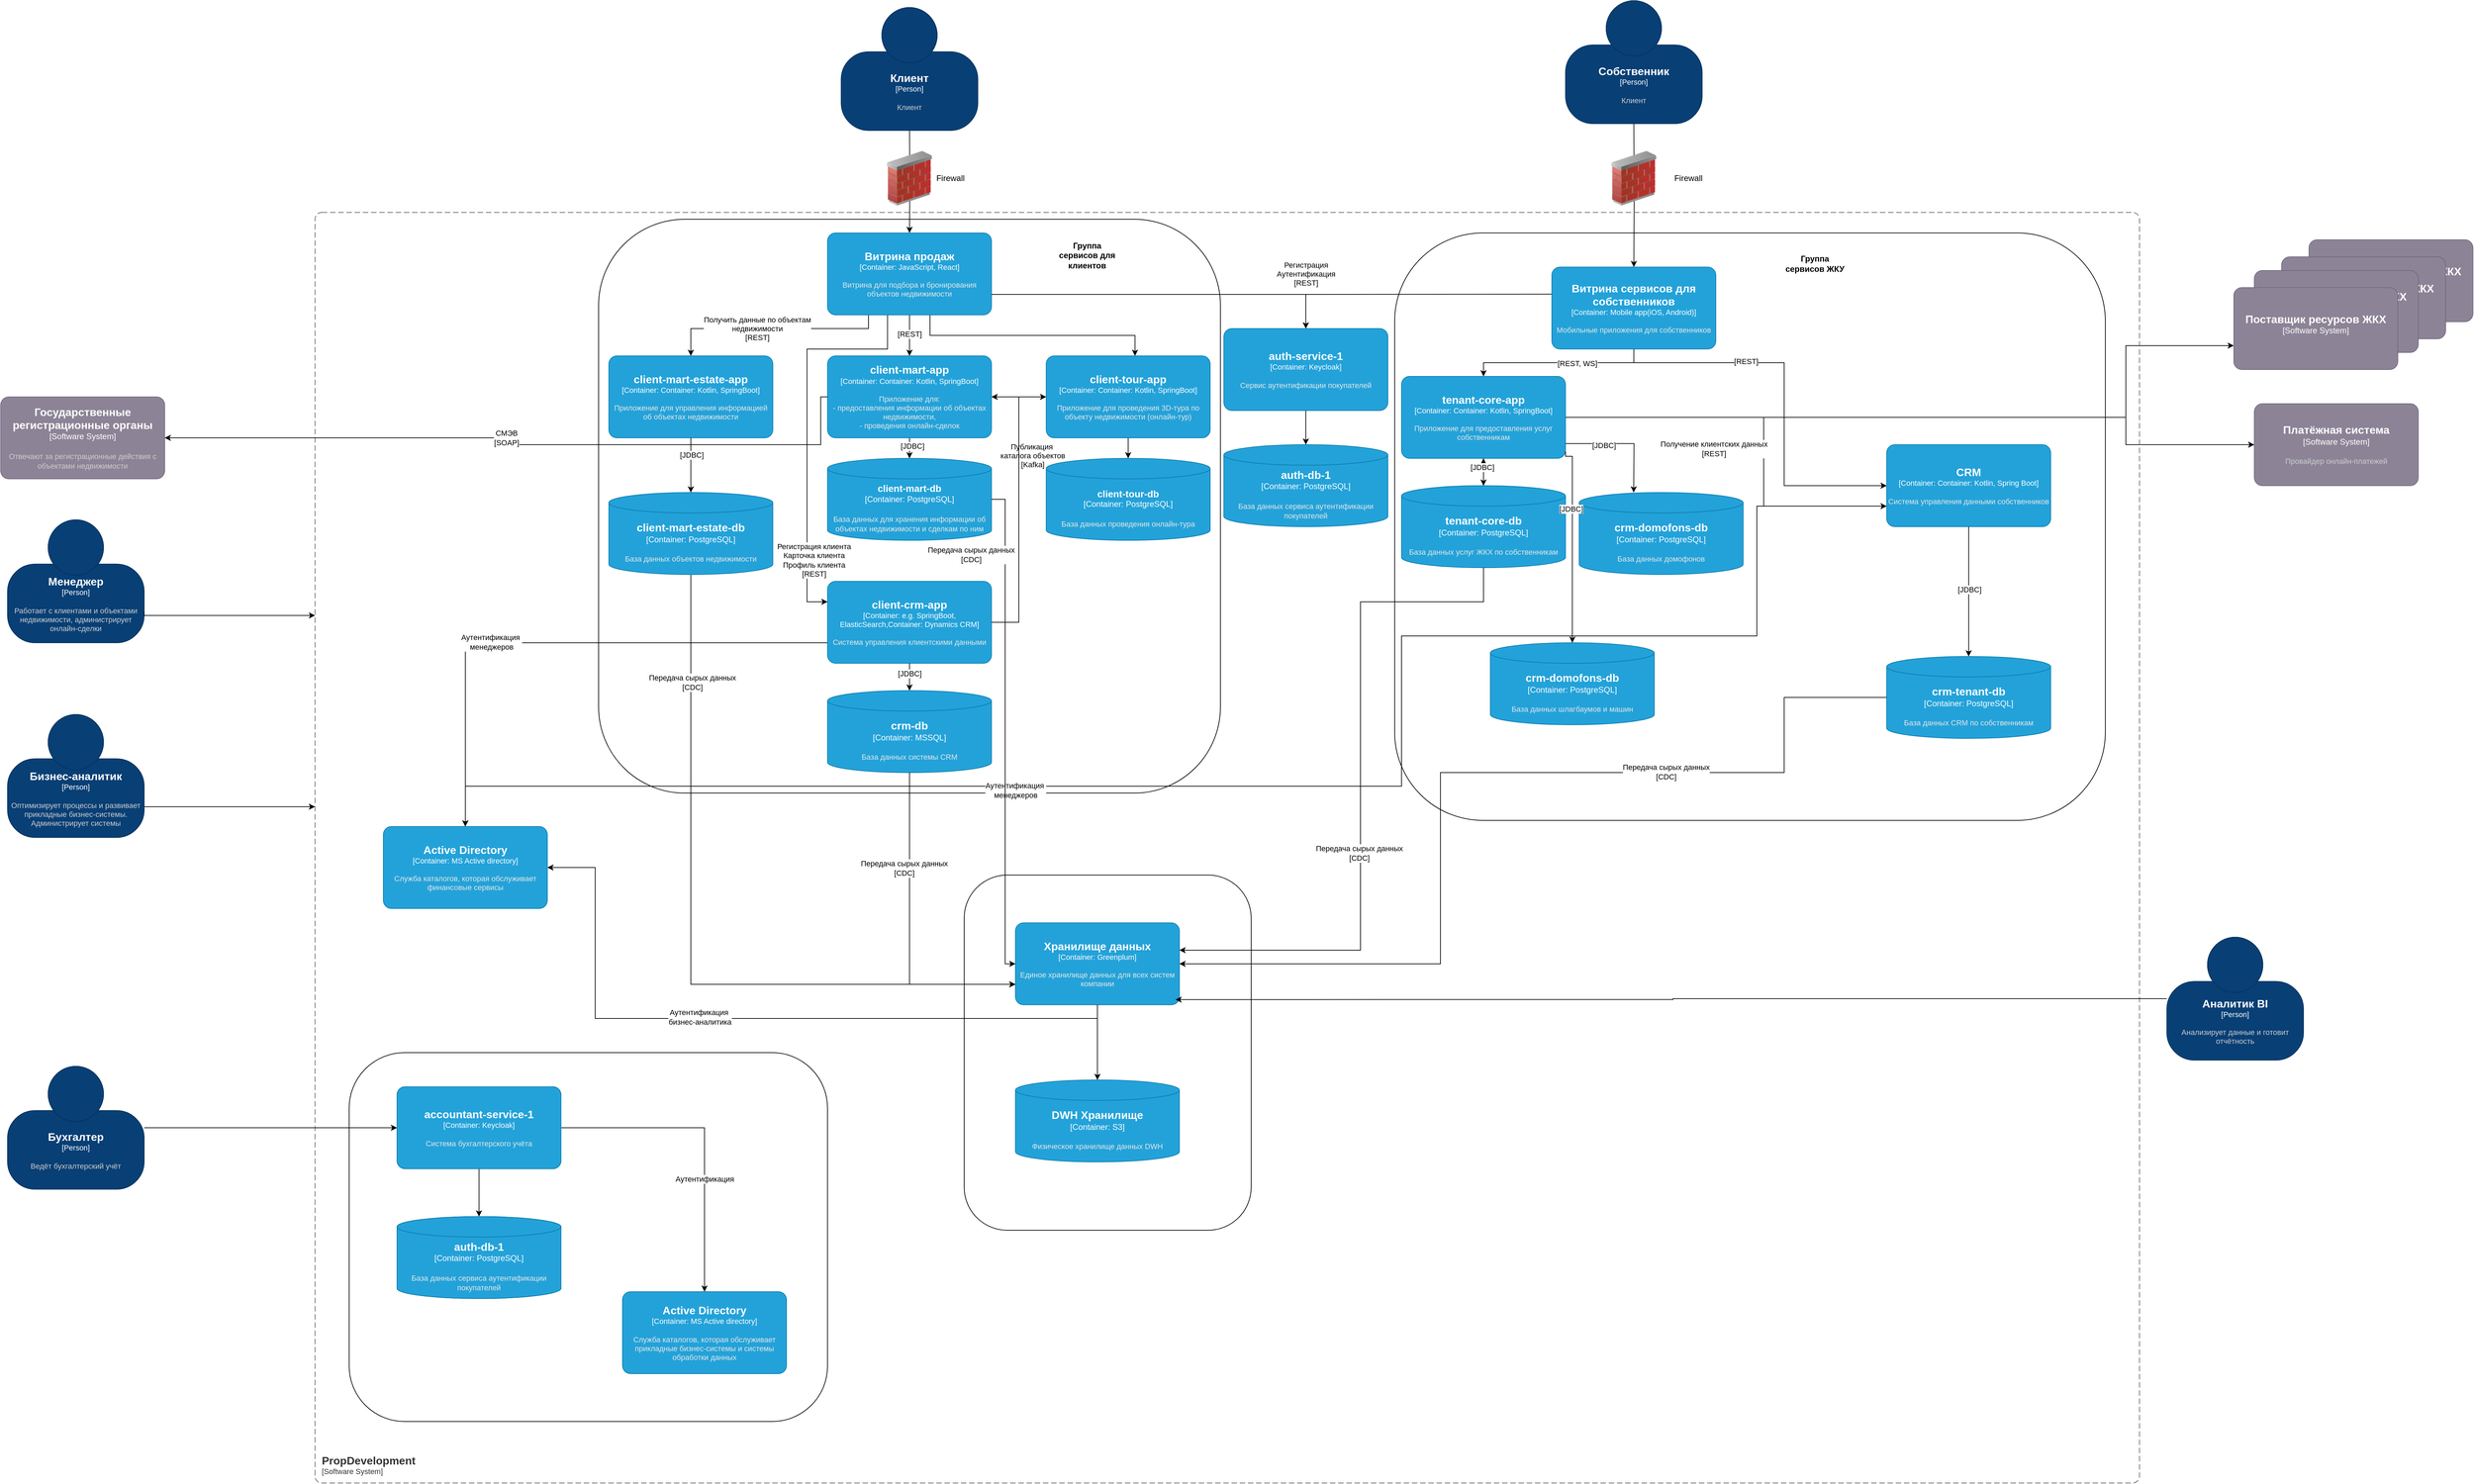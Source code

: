 <mxfile version="26.0.9">
  <diagram name="Страница — 1" id="M85xknACZiu40Pqgn-v8">
    <mxGraphModel dx="1407" dy="732" grid="1" gridSize="10" guides="1" tooltips="1" connect="1" arrows="1" fold="1" page="1" pageScale="1" pageWidth="827" pageHeight="1169" math="0" shadow="0">
      <root>
        <mxCell id="0" />
        <mxCell id="1" parent="0" />
        <mxCell id="zdetmHeI6krO3ztD65CN-1" value="" style="rounded=1;whiteSpace=wrap;html=1;" vertex="1" parent="1">
          <mxGeometry x="550" y="1580" width="700" height="540" as="geometry" />
        </mxCell>
        <object placeholders="1" c4Name="Поставщик ресурсов ЖКХ" c4Type="Software System" c4Description="" label="&lt;font style=&quot;font-size: 16px&quot;&gt;&lt;b&gt;%c4Name%&lt;/b&gt;&lt;/font&gt;&lt;div&gt;[%c4Type%]&lt;/div&gt;&lt;br&gt;&lt;div&gt;&lt;font style=&quot;font-size: 11px&quot;&gt;&lt;font color=&quot;#cccccc&quot;&gt;%c4Description%&lt;/font&gt;&lt;/div&gt;" id="zdetmHeI6krO3ztD65CN-2">
          <mxCell style="rounded=1;whiteSpace=wrap;html=1;labelBackgroundColor=none;fillColor=#8C8496;fontColor=#ffffff;align=center;arcSize=10;strokeColor=#736782;metaEdit=1;resizable=0;points=[[0.25,0,0],[0.5,0,0],[0.75,0,0],[1,0.25,0],[1,0.5,0],[1,0.75,0],[0.75,1,0],[0.5,1,0],[0.25,1,0],[0,0.75,0],[0,0.5,0],[0,0.25,0]];" vertex="1" parent="1">
            <mxGeometry x="3418" y="390" width="240" height="120" as="geometry" />
          </mxCell>
        </object>
        <object placeholders="1" c4Name="Поставщик ресурсов ЖКХ" c4Type="Software System" c4Description="" label="&lt;font style=&quot;font-size: 16px&quot;&gt;&lt;b&gt;%c4Name%&lt;/b&gt;&lt;/font&gt;&lt;div&gt;[%c4Type%]&lt;/div&gt;&lt;br&gt;&lt;div&gt;&lt;font style=&quot;font-size: 11px&quot;&gt;&lt;font color=&quot;#cccccc&quot;&gt;%c4Description%&lt;/font&gt;&lt;/div&gt;" id="zdetmHeI6krO3ztD65CN-3">
          <mxCell style="rounded=1;whiteSpace=wrap;html=1;labelBackgroundColor=none;fillColor=#8C8496;fontColor=#ffffff;align=center;arcSize=10;strokeColor=#736782;metaEdit=1;resizable=0;points=[[0.25,0,0],[0.5,0,0],[0.75,0,0],[1,0.25,0],[1,0.5,0],[1,0.75,0],[0.75,1,0],[0.5,1,0],[0.25,1,0],[0,0.75,0],[0,0.5,0],[0,0.25,0]];" vertex="1" parent="1">
            <mxGeometry x="3378" y="415" width="240" height="120" as="geometry" />
          </mxCell>
        </object>
        <mxCell id="zdetmHeI6krO3ztD65CN-4" value="" style="rounded=1;whiteSpace=wrap;html=1;" vertex="1" parent="1">
          <mxGeometry x="1450" y="1320" width="420" height="520" as="geometry" />
        </mxCell>
        <mxCell id="zdetmHeI6krO3ztD65CN-5" value="" style="rounded=1;whiteSpace=wrap;html=1;" vertex="1" parent="1">
          <mxGeometry x="915" y="360" width="910" height="840" as="geometry" />
        </mxCell>
        <mxCell id="zdetmHeI6krO3ztD65CN-6" value="" style="rounded=1;whiteSpace=wrap;html=1;" vertex="1" parent="1">
          <mxGeometry x="2080" y="380" width="1040" height="860" as="geometry" />
        </mxCell>
        <mxCell id="zdetmHeI6krO3ztD65CN-7" style="edgeStyle=orthogonalEdgeStyle;rounded=0;orthogonalLoop=1;jettySize=auto;html=1;exitX=0.5;exitY=1;exitDx=0;exitDy=0;exitPerimeter=0;" edge="1" parent="1" source="zdetmHeI6krO3ztD65CN-60" target="zdetmHeI6krO3ztD65CN-41">
          <mxGeometry relative="1" as="geometry" />
        </mxCell>
        <mxCell id="zdetmHeI6krO3ztD65CN-8" value="[REST]" style="edgeLabel;html=1;align=center;verticalAlign=middle;resizable=0;points=[];" connectable="0" vertex="1" parent="zdetmHeI6krO3ztD65CN-7">
          <mxGeometry x="-0.087" relative="1" as="geometry">
            <mxPoint as="offset" />
          </mxGeometry>
        </mxCell>
        <object placeholders="1" c4Name="crm-db" c4Type="Container" c4Technology="MSSQL" c4Description="База данных системы CRM" label="&lt;font style=&quot;font-size: 16px&quot;&gt;&lt;b&gt;%c4Name%&lt;/b&gt;&lt;/font&gt;&lt;div&gt;[%c4Type%:&amp;nbsp;%c4Technology%]&lt;/div&gt;&lt;br&gt;&lt;div&gt;&lt;font style=&quot;font-size: 11px&quot;&gt;&lt;font color=&quot;#E6E6E6&quot;&gt;%c4Description%&lt;/font&gt;&lt;/div&gt;" id="zdetmHeI6krO3ztD65CN-9">
          <mxCell style="shape=cylinder3;size=15;whiteSpace=wrap;html=1;boundedLbl=1;rounded=0;labelBackgroundColor=none;fillColor=#23A2D9;fontSize=12;fontColor=#ffffff;align=center;strokeColor=#0E7DAD;metaEdit=1;points=[[0.5,0,0],[1,0.25,0],[1,0.5,0],[1,0.75,0],[0.5,1,0],[0,0.75,0],[0,0.5,0],[0,0.25,0]];resizable=0;" vertex="1" parent="1">
            <mxGeometry x="1250" y="1050" width="240" height="120" as="geometry" />
          </mxCell>
        </object>
        <mxCell id="zdetmHeI6krO3ztD65CN-10" style="edgeStyle=orthogonalEdgeStyle;rounded=0;orthogonalLoop=1;jettySize=auto;html=1;exitX=0;exitY=0.75;exitDx=0;exitDy=0;exitPerimeter=0;entryX=0.5;entryY=0;entryDx=0;entryDy=0;entryPerimeter=0;" edge="1" parent="1" source="zdetmHeI6krO3ztD65CN-12" target="zdetmHeI6krO3ztD65CN-62">
          <mxGeometry relative="1" as="geometry">
            <Array as="points">
              <mxPoint x="720" y="980" />
            </Array>
          </mxGeometry>
        </mxCell>
        <mxCell id="zdetmHeI6krO3ztD65CN-11" value="Аутентификация&amp;nbsp;&lt;div&gt;менеджеров&lt;/div&gt;" style="edgeLabel;html=1;align=center;verticalAlign=middle;resizable=0;points=[];" connectable="0" vertex="1" parent="zdetmHeI6krO3ztD65CN-10">
          <mxGeometry x="0.233" y="-1" relative="1" as="geometry">
            <mxPoint as="offset" />
          </mxGeometry>
        </mxCell>
        <object placeholders="1" c4Name="client-crm-app" c4Type="Container" c4Technology="e.g. SpringBoot, ElasticSearch,Container: Dynamics CRM" c4Description="Система управления клиентскими данными" label="&lt;font style=&quot;font-size: 16px&quot;&gt;&lt;b&gt;%c4Name%&lt;/b&gt;&lt;/font&gt;&lt;div&gt;[%c4Type%: %c4Technology%]&lt;/div&gt;&lt;br&gt;&lt;div&gt;&lt;font style=&quot;font-size: 11px&quot;&gt;&lt;font color=&quot;#E6E6E6&quot;&gt;%c4Description%&lt;/font&gt;&lt;/div&gt;" id="zdetmHeI6krO3ztD65CN-12">
          <mxCell style="rounded=1;whiteSpace=wrap;html=1;fontSize=11;labelBackgroundColor=none;fillColor=#23A2D9;fontColor=#ffffff;align=center;arcSize=10;strokeColor=#0E7DAD;metaEdit=1;resizable=0;points=[[0.25,0,0],[0.5,0,0],[0.75,0,0],[1,0.25,0],[1,0.5,0],[1,0.75,0],[0.75,1,0],[0.5,1,0],[0.25,1,0],[0,0.75,0],[0,0.5,0],[0,0.25,0]];" vertex="1" parent="1">
            <mxGeometry x="1250" y="890" width="240" height="120" as="geometry" />
          </mxCell>
        </object>
        <mxCell id="zdetmHeI6krO3ztD65CN-13" style="edgeStyle=orthogonalEdgeStyle;rounded=0;orthogonalLoop=1;jettySize=auto;html=1;exitX=0;exitY=0.75;exitDx=0;exitDy=0;exitPerimeter=0;" edge="1" parent="1" source="zdetmHeI6krO3ztD65CN-15" target="zdetmHeI6krO3ztD65CN-62">
          <mxGeometry relative="1" as="geometry">
            <Array as="points">
              <mxPoint x="2610" y="780" />
              <mxPoint x="2610" y="970" />
              <mxPoint x="2090" y="970" />
              <mxPoint x="2090" y="1190" />
              <mxPoint x="720" y="1190" />
            </Array>
          </mxGeometry>
        </mxCell>
        <mxCell id="zdetmHeI6krO3ztD65CN-14" value="Аутентификация&amp;nbsp;&lt;div&gt;менеджеров&lt;/div&gt;" style="edgeLabel;html=1;align=center;verticalAlign=middle;resizable=0;points=[];" connectable="0" vertex="1" parent="zdetmHeI6krO3ztD65CN-13">
          <mxGeometry x="0.322" y="6" relative="1" as="geometry">
            <mxPoint as="offset" />
          </mxGeometry>
        </mxCell>
        <object placeholders="1" c4Name="CRM" c4Type="Container" c4Technology="Container: Kotlin, Spring Boot" c4Description="Система управления данными собственников" label="&lt;font style=&quot;font-size: 16px&quot;&gt;&lt;b&gt;%c4Name%&lt;/b&gt;&lt;/font&gt;&lt;div&gt;[%c4Type%: %c4Technology%]&lt;/div&gt;&lt;br&gt;&lt;div&gt;&lt;font style=&quot;font-size: 11px&quot;&gt;&lt;font color=&quot;#E6E6E6&quot;&gt;%c4Description%&lt;/font&gt;&lt;/div&gt;" id="zdetmHeI6krO3ztD65CN-15">
          <mxCell style="rounded=1;whiteSpace=wrap;html=1;fontSize=11;labelBackgroundColor=none;fillColor=#23A2D9;fontColor=#ffffff;align=center;arcSize=10;strokeColor=#0E7DAD;metaEdit=1;resizable=0;points=[[0.25,0,0],[0.5,0,0],[0.75,0,0],[1,0.25,0],[1,0.5,0],[1,0.75,0],[0.75,1,0],[0.5,1,0],[0.25,1,0],[0,0.75,0],[0,0.5,0],[0,0.25,0]];" vertex="1" parent="1">
            <mxGeometry x="2800" y="690" width="240" height="120" as="geometry" />
          </mxCell>
        </object>
        <object placeholders="1" c4Name="crm-tenant-db" c4Type="Container" c4Technology="PostgreSQL" c4Description="База данных CRM по собственникам" label="&lt;font style=&quot;font-size: 16px&quot;&gt;&lt;b&gt;%c4Name%&lt;/b&gt;&lt;/font&gt;&lt;div&gt;[%c4Type%:&amp;nbsp;%c4Technology%]&lt;/div&gt;&lt;br&gt;&lt;div&gt;&lt;font style=&quot;font-size: 11px&quot;&gt;&lt;font color=&quot;#E6E6E6&quot;&gt;%c4Description%&lt;/font&gt;&lt;/div&gt;" id="zdetmHeI6krO3ztD65CN-16">
          <mxCell style="shape=cylinder3;size=15;whiteSpace=wrap;html=1;boundedLbl=1;rounded=0;labelBackgroundColor=none;fillColor=#23A2D9;fontSize=12;fontColor=#ffffff;align=center;strokeColor=#0E7DAD;metaEdit=1;points=[[0.5,0,0],[1,0.25,0],[1,0.5,0],[1,0.75,0],[0.5,1,0],[0,0.75,0],[0,0.5,0],[0,0.25,0]];resizable=0;" vertex="1" parent="1">
            <mxGeometry x="2800" y="1000" width="240" height="120" as="geometry" />
          </mxCell>
        </object>
        <mxCell id="zdetmHeI6krO3ztD65CN-17" style="edgeStyle=orthogonalEdgeStyle;rounded=0;orthogonalLoop=1;jettySize=auto;html=1;entryX=0.5;entryY=0;entryDx=0;entryDy=0;entryPerimeter=0;" edge="1" parent="1" source="zdetmHeI6krO3ztD65CN-12" target="zdetmHeI6krO3ztD65CN-9">
          <mxGeometry relative="1" as="geometry" />
        </mxCell>
        <mxCell id="zdetmHeI6krO3ztD65CN-18" value="[JDBC]" style="edgeLabel;html=1;align=center;verticalAlign=middle;resizable=0;points=[];" connectable="0" vertex="1" parent="zdetmHeI6krO3ztD65CN-17">
          <mxGeometry x="-0.271" relative="1" as="geometry">
            <mxPoint as="offset" />
          </mxGeometry>
        </mxCell>
        <mxCell id="zdetmHeI6krO3ztD65CN-19" style="edgeStyle=orthogonalEdgeStyle;rounded=0;orthogonalLoop=1;jettySize=auto;html=1;entryX=0.5;entryY=0;entryDx=0;entryDy=0;entryPerimeter=0;" edge="1" parent="1" source="zdetmHeI6krO3ztD65CN-15" target="zdetmHeI6krO3ztD65CN-16">
          <mxGeometry relative="1" as="geometry" />
        </mxCell>
        <mxCell id="zdetmHeI6krO3ztD65CN-20" value="&lt;div&gt;[JDBC]&lt;/div&gt;" style="edgeLabel;html=1;align=center;verticalAlign=middle;resizable=0;points=[];" connectable="0" vertex="1" parent="zdetmHeI6krO3ztD65CN-19">
          <mxGeometry x="-0.033" y="1" relative="1" as="geometry">
            <mxPoint as="offset" />
          </mxGeometry>
        </mxCell>
        <mxCell id="zdetmHeI6krO3ztD65CN-21" style="edgeStyle=orthogonalEdgeStyle;rounded=0;orthogonalLoop=1;jettySize=auto;html=1;entryX=0;entryY=0.25;entryDx=0;entryDy=0;entryPerimeter=0;exitX=0.366;exitY=0.981;exitDx=0;exitDy=0;exitPerimeter=0;" edge="1" parent="1" source="zdetmHeI6krO3ztD65CN-60" target="zdetmHeI6krO3ztD65CN-12">
          <mxGeometry relative="1" as="geometry">
            <Array as="points">
              <mxPoint x="1338" y="550" />
              <mxPoint x="1220" y="550" />
              <mxPoint x="1220" y="920" />
            </Array>
            <mxPoint x="1220" y="660" as="sourcePoint" />
            <mxPoint x="1220" y="960" as="targetPoint" />
          </mxGeometry>
        </mxCell>
        <mxCell id="zdetmHeI6krO3ztD65CN-22" value="&lt;div&gt;Регистрация клиента&lt;/div&gt;Карточка клиента&lt;div&gt;Профиль клиента&lt;/div&gt;&lt;div&gt;[REST]&lt;/div&gt;" style="edgeLabel;html=1;align=center;verticalAlign=middle;resizable=0;points=[];" connectable="0" vertex="1" parent="zdetmHeI6krO3ztD65CN-21">
          <mxGeometry x="0.583" y="1" relative="1" as="geometry">
            <mxPoint x="9" y="28" as="offset" />
          </mxGeometry>
        </mxCell>
        <mxCell id="zdetmHeI6krO3ztD65CN-23" style="edgeStyle=orthogonalEdgeStyle;rounded=0;orthogonalLoop=1;jettySize=auto;html=1;exitX=0.5;exitY=1;exitDx=0;exitDy=0;exitPerimeter=0;" edge="1" parent="1" source="zdetmHeI6krO3ztD65CN-75" target="zdetmHeI6krO3ztD65CN-26">
          <mxGeometry relative="1" as="geometry">
            <mxPoint x="2059.92" y="500.0" as="sourcePoint" />
          </mxGeometry>
        </mxCell>
        <mxCell id="zdetmHeI6krO3ztD65CN-24" value="[REST, WS]" style="edgeLabel;html=1;align=center;verticalAlign=middle;resizable=0;points=[];" connectable="0" vertex="1" parent="zdetmHeI6krO3ztD65CN-23">
          <mxGeometry x="-0.209" y="1" relative="1" as="geometry">
            <mxPoint as="offset" />
          </mxGeometry>
        </mxCell>
        <mxCell id="zdetmHeI6krO3ztD65CN-25" style="edgeStyle=orthogonalEdgeStyle;rounded=0;orthogonalLoop=1;jettySize=auto;html=1;" edge="1" parent="1" source="zdetmHeI6krO3ztD65CN-26" target="zdetmHeI6krO3ztD65CN-97">
          <mxGeometry relative="1" as="geometry">
            <Array as="points">
              <mxPoint x="3150" y="650" />
              <mxPoint x="3150" y="545" />
            </Array>
          </mxGeometry>
        </mxCell>
        <object placeholders="1" c4Name="tenant-core-app" c4Type="Container" c4Technology="Container: Kotlin, SpringBoot" c4Description="Приложение для предоставления услуг собственникам" label="&lt;font style=&quot;font-size: 16px&quot;&gt;&lt;b&gt;%c4Name%&lt;/b&gt;&lt;/font&gt;&lt;div&gt;[%c4Type%: %c4Technology%]&lt;/div&gt;&lt;br&gt;&lt;div&gt;&lt;font style=&quot;font-size: 11px&quot;&gt;&lt;font color=&quot;#E6E6E6&quot;&gt;%c4Description%&lt;/font&gt;&lt;/div&gt;" id="zdetmHeI6krO3ztD65CN-26">
          <mxCell style="rounded=1;whiteSpace=wrap;html=1;fontSize=11;labelBackgroundColor=none;fillColor=#23A2D9;fontColor=#ffffff;align=center;arcSize=10;strokeColor=#0E7DAD;metaEdit=1;resizable=0;points=[[0.25,0,0],[0.5,0,0],[0.75,0,0],[1,0.25,0],[1,0.5,0],[1,0.75,0],[0.75,1,0],[0.5,1,0],[0.25,1,0],[0,0.75,0],[0,0.5,0],[0,0.25,0]];" vertex="1" parent="1">
            <mxGeometry x="2090" y="590" width="240" height="120" as="geometry" />
          </mxCell>
        </object>
        <object placeholders="1" c4Name="Поставщик ресурсов ЖКХ" c4Type="Software System" c4Description="." label="&lt;font style=&quot;font-size: 16px&quot;&gt;&lt;b&gt;%c4Name%&lt;/b&gt;&lt;/font&gt;&lt;div&gt;[%c4Type%]&lt;/div&gt;&lt;br&gt;&lt;div&gt;&lt;font style=&quot;font-size: 11px&quot;&gt;&lt;font color=&quot;#cccccc&quot;&gt;%c4Description%&lt;/font&gt;&lt;/div&gt;" id="zdetmHeI6krO3ztD65CN-27">
          <mxCell style="rounded=1;whiteSpace=wrap;html=1;labelBackgroundColor=none;fillColor=#8C8496;fontColor=#ffffff;align=center;arcSize=10;strokeColor=#736782;metaEdit=1;resizable=0;points=[[0.25,0,0],[0.5,0,0],[0.75,0,0],[1,0.25,0],[1,0.5,0],[1,0.75,0],[0.75,1,0],[0.5,1,0],[0.25,1,0],[0,0.75,0],[0,0.5,0],[0,0.25,0]];" vertex="1" parent="1">
            <mxGeometry x="3338" y="435" width="240" height="120" as="geometry" />
          </mxCell>
        </object>
        <object placeholders="1" c4Name="Платёжная система" c4Type="Software System" c4Description="Провайдер онлайн-платежей" label="&lt;font style=&quot;font-size: 16px&quot;&gt;&lt;b&gt;%c4Name%&lt;/b&gt;&lt;/font&gt;&lt;div&gt;[%c4Type%]&lt;/div&gt;&lt;br&gt;&lt;div&gt;&lt;font style=&quot;font-size: 11px&quot;&gt;&lt;font color=&quot;#cccccc&quot;&gt;%c4Description%&lt;/font&gt;&lt;/div&gt;" id="zdetmHeI6krO3ztD65CN-28">
          <mxCell style="rounded=1;whiteSpace=wrap;html=1;labelBackgroundColor=none;fillColor=#8C8496;fontColor=#ffffff;align=center;arcSize=10;strokeColor=#736782;metaEdit=1;resizable=0;points=[[0.25,0,0],[0.5,0,0],[0.75,0,0],[1,0.25,0],[1,0.5,0],[1,0.75,0],[0.75,1,0],[0.5,1,0],[0.25,1,0],[0,0.75,0],[0,0.5,0],[0,0.25,0]];" vertex="1" parent="1">
            <mxGeometry x="3338" y="630" width="240" height="120" as="geometry" />
          </mxCell>
        </object>
        <mxCell id="zdetmHeI6krO3ztD65CN-29" style="edgeStyle=orthogonalEdgeStyle;rounded=0;orthogonalLoop=1;jettySize=auto;html=1;entryX=0;entryY=0.5;entryDx=0;entryDy=0;entryPerimeter=0;exitX=1;exitY=0.5;exitDx=0;exitDy=0;exitPerimeter=0;" edge="1" parent="1" source="zdetmHeI6krO3ztD65CN-26" target="zdetmHeI6krO3ztD65CN-28">
          <mxGeometry relative="1" as="geometry">
            <Array as="points">
              <mxPoint x="3150" y="650" />
              <mxPoint x="3150" y="690" />
            </Array>
            <mxPoint x="2000" y="635.0" as="sourcePoint" />
            <mxPoint x="2640" y="675.0" as="targetPoint" />
          </mxGeometry>
        </mxCell>
        <mxCell id="zdetmHeI6krO3ztD65CN-30" style="edgeStyle=orthogonalEdgeStyle;rounded=0;orthogonalLoop=1;jettySize=auto;html=1;exitX=1;exitY=0.5;exitDx=0;exitDy=0;exitPerimeter=0;entryX=0;entryY=0.75;entryDx=0;entryDy=0;entryPerimeter=0;" edge="1" parent="1" source="zdetmHeI6krO3ztD65CN-26" target="zdetmHeI6krO3ztD65CN-15">
          <mxGeometry relative="1" as="geometry">
            <Array as="points">
              <mxPoint x="2620" y="650" />
              <mxPoint x="2620" y="780" />
            </Array>
            <mxPoint x="2530" y="780" as="targetPoint" />
          </mxGeometry>
        </mxCell>
        <mxCell id="zdetmHeI6krO3ztD65CN-31" value="Получение клиентских данных&lt;div&gt;[REST]&lt;/div&gt;" style="edgeLabel;html=1;align=center;verticalAlign=middle;resizable=0;points=[];" connectable="0" vertex="1" parent="zdetmHeI6krO3ztD65CN-30">
          <mxGeometry x="-0.322" y="2" relative="1" as="geometry">
            <mxPoint x="13" y="48" as="offset" />
          </mxGeometry>
        </mxCell>
        <mxCell id="zdetmHeI6krO3ztD65CN-117" value="" style="edgeStyle=orthogonalEdgeStyle;rounded=0;orthogonalLoop=1;jettySize=auto;html=1;" edge="1" parent="1" source="zdetmHeI6krO3ztD65CN-32" target="zdetmHeI6krO3ztD65CN-26">
          <mxGeometry relative="1" as="geometry" />
        </mxCell>
        <object placeholders="1" c4Name="tenant-core-db" c4Type="Container" c4Technology="PostgreSQL" c4Description="База данных услуг ЖКХ по собственникам" label="&lt;font style=&quot;font-size: 16px&quot;&gt;&lt;b&gt;%c4Name%&lt;/b&gt;&lt;/font&gt;&lt;div&gt;[%c4Type%:&amp;nbsp;%c4Technology%]&lt;/div&gt;&lt;br&gt;&lt;div&gt;&lt;font style=&quot;font-size: 11px&quot;&gt;&lt;font color=&quot;#E6E6E6&quot;&gt;%c4Description%&lt;/font&gt;&lt;/div&gt;" id="zdetmHeI6krO3ztD65CN-32">
          <mxCell style="shape=cylinder3;size=15;whiteSpace=wrap;html=1;boundedLbl=1;rounded=0;labelBackgroundColor=none;fillColor=#23A2D9;fontSize=12;fontColor=#ffffff;align=center;strokeColor=#0E7DAD;metaEdit=1;points=[[0.5,0,0],[1,0.25,0],[1,0.5,0],[1,0.75,0],[0.5,1,0],[0,0.75,0],[0,0.5,0],[0,0.25,0]];resizable=0;" vertex="1" parent="1">
            <mxGeometry x="2090" y="750" width="240" height="120" as="geometry" />
          </mxCell>
        </object>
        <mxCell id="zdetmHeI6krO3ztD65CN-33" style="edgeStyle=orthogonalEdgeStyle;rounded=0;orthogonalLoop=1;jettySize=auto;html=1;entryX=0.5;entryY=0;entryDx=0;entryDy=0;entryPerimeter=0;" edge="1" parent="1" source="zdetmHeI6krO3ztD65CN-26" target="zdetmHeI6krO3ztD65CN-32">
          <mxGeometry relative="1" as="geometry" />
        </mxCell>
        <mxCell id="zdetmHeI6krO3ztD65CN-34" value="[JDBC]" style="edgeLabel;html=1;align=center;verticalAlign=middle;resizable=0;points=[];" connectable="0" vertex="1" parent="zdetmHeI6krO3ztD65CN-33">
          <mxGeometry x="-0.356" y="-2" relative="1" as="geometry">
            <mxPoint as="offset" />
          </mxGeometry>
        </mxCell>
        <object placeholders="1" c4Name="Хранилище данных" c4Type="Container" c4Technology="Greenplum" c4Description="Единое хранилище данных для всех систем компании" label="&lt;font style=&quot;font-size: 16px&quot;&gt;&lt;b&gt;%c4Name%&lt;/b&gt;&lt;/font&gt;&lt;div&gt;[%c4Type%: %c4Technology%]&lt;/div&gt;&lt;br&gt;&lt;div&gt;&lt;font style=&quot;font-size: 11px&quot;&gt;&lt;font color=&quot;#E6E6E6&quot;&gt;%c4Description%&lt;/font&gt;&lt;/div&gt;" id="zdetmHeI6krO3ztD65CN-35">
          <mxCell style="rounded=1;whiteSpace=wrap;html=1;fontSize=11;labelBackgroundColor=none;fillColor=#23A2D9;fontColor=#ffffff;align=center;arcSize=10;strokeColor=#0E7DAD;metaEdit=1;resizable=0;points=[[0.25,0,0],[0.5,0,0],[0.75,0,0],[1,0.25,0],[1,0.5,0],[1,0.75,0],[0.75,1,0],[0.5,1,0],[0.25,1,0],[0,0.75,0],[0,0.5,0],[0,0.25,0]];" vertex="1" parent="1">
            <mxGeometry x="1525" y="1390" width="240" height="120" as="geometry" />
          </mxCell>
        </object>
        <object placeholders="1" c4Name="DWH Хранилище" c4Type="Container" c4Technology="S3" c4Description="Физическое хранилище данных DWH" label="&lt;font style=&quot;font-size: 16px&quot;&gt;&lt;b&gt;%c4Name%&lt;/b&gt;&lt;/font&gt;&lt;div&gt;[%c4Type%:&amp;nbsp;%c4Technology%]&lt;/div&gt;&lt;br&gt;&lt;div&gt;&lt;font style=&quot;font-size: 11px&quot;&gt;&lt;font color=&quot;#E6E6E6&quot;&gt;%c4Description%&lt;/font&gt;&lt;/div&gt;" id="zdetmHeI6krO3ztD65CN-36">
          <mxCell style="shape=cylinder3;size=15;whiteSpace=wrap;html=1;boundedLbl=1;rounded=0;labelBackgroundColor=none;fillColor=#23A2D9;fontSize=12;fontColor=#ffffff;align=center;strokeColor=#0E7DAD;metaEdit=1;points=[[0.5,0,0],[1,0.25,0],[1,0.5,0],[1,0.75,0],[0.5,1,0],[0,0.75,0],[0,0.5,0],[0,0.25,0]];resizable=0;" vertex="1" parent="1">
            <mxGeometry x="1525" y="1620" width="240" height="120" as="geometry" />
          </mxCell>
        </object>
        <mxCell id="zdetmHeI6krO3ztD65CN-37" style="edgeStyle=orthogonalEdgeStyle;rounded=0;orthogonalLoop=1;jettySize=auto;html=1;exitX=0.25;exitY=1;exitDx=0;exitDy=0;exitPerimeter=0;entryX=0.5;entryY=0;entryDx=0;entryDy=0;entryPerimeter=0;" edge="1" parent="1" source="zdetmHeI6krO3ztD65CN-60" target="zdetmHeI6krO3ztD65CN-43">
          <mxGeometry relative="1" as="geometry">
            <Array as="points">
              <mxPoint x="1310" y="520" />
              <mxPoint x="1050" y="520" />
            </Array>
          </mxGeometry>
        </mxCell>
        <mxCell id="zdetmHeI6krO3ztD65CN-38" value="Получить данные по объектам&lt;div&gt;недвижимости&lt;/div&gt;&lt;div&gt;[REST]&lt;/div&gt;" style="edgeLabel;html=1;align=center;verticalAlign=middle;resizable=0;points=[];" connectable="0" vertex="1" parent="zdetmHeI6krO3ztD65CN-37">
          <mxGeometry x="-0.293" y="2" relative="1" as="geometry">
            <mxPoint x="-70" y="-2" as="offset" />
          </mxGeometry>
        </mxCell>
        <mxCell id="zdetmHeI6krO3ztD65CN-39" style="edgeStyle=orthogonalEdgeStyle;rounded=0;orthogonalLoop=1;jettySize=auto;html=1;" edge="1" parent="1" source="zdetmHeI6krO3ztD65CN-41" target="zdetmHeI6krO3ztD65CN-42">
          <mxGeometry relative="1" as="geometry" />
        </mxCell>
        <mxCell id="zdetmHeI6krO3ztD65CN-40" value="[JDBC]" style="edgeLabel;html=1;align=center;verticalAlign=middle;resizable=0;points=[];" connectable="0" vertex="1" parent="zdetmHeI6krO3ztD65CN-39">
          <mxGeometry x="0.263" y="4" relative="1" as="geometry">
            <mxPoint as="offset" />
          </mxGeometry>
        </mxCell>
        <object placeholders="1" c4Name="client-mart-app" c4Type="Container" c4Technology="Container: Kotlin, SpringBoot" c4Description="Приложение для:&#xa;- предоставления информации об объектах недвижимости,&#xa;- проведения онлайн-сделок" label="&lt;font style=&quot;font-size: 16px&quot;&gt;&lt;b&gt;%c4Name%&lt;/b&gt;&lt;/font&gt;&lt;div&gt;[%c4Type%: %c4Technology%]&lt;/div&gt;&lt;br&gt;&lt;div&gt;&lt;font style=&quot;font-size: 11px&quot;&gt;&lt;font color=&quot;#E6E6E6&quot;&gt;%c4Description%&lt;/font&gt;&lt;/div&gt;" id="zdetmHeI6krO3ztD65CN-41">
          <mxCell style="rounded=1;whiteSpace=wrap;html=1;fontSize=11;labelBackgroundColor=none;fillColor=#23A2D9;fontColor=#ffffff;align=center;arcSize=10;strokeColor=#0E7DAD;metaEdit=1;resizable=0;points=[[0.25,0,0],[0.5,0,0],[0.75,0,0],[1,0.25,0],[1,0.5,0],[1,0.75,0],[0.75,1,0],[0.5,1,0],[0.25,1,0],[0,0.75,0],[0,0.5,0],[0,0.25,0]];" vertex="1" parent="1">
            <mxGeometry x="1250" y="560" width="240" height="120" as="geometry" />
          </mxCell>
        </object>
        <object placeholders="1" c4Name="client-mart-db" c4Type="Container" c4Technology="PostgreSQL" c4Description="База данных для хранения информации об объектах недвижимости и сделкам по ним" label="&lt;font style=&quot;font-size: 14px&quot;&gt;&lt;b&gt;%c4Name%&lt;/b&gt;&lt;/font&gt;&lt;div&gt;[%c4Type%:&amp;nbsp;%c4Technology%]&lt;/div&gt;&lt;br&gt;&lt;div&gt;&lt;font style=&quot;font-size: 11px&quot;&gt;&lt;font color=&quot;#E6E6E6&quot;&gt;%c4Description%&lt;/font&gt;&lt;/div&gt;" id="zdetmHeI6krO3ztD65CN-42">
          <mxCell style="shape=cylinder3;size=15;whiteSpace=wrap;html=1;boundedLbl=1;rounded=0;labelBackgroundColor=none;fillColor=#23A2D9;fontSize=12;fontColor=#ffffff;align=center;strokeColor=#0E7DAD;metaEdit=1;points=[[0.5,0,0],[1,0.25,0],[1,0.5,0],[1,0.75,0],[0.5,1,0],[0,0.75,0],[0,0.5,0],[0,0.25,0]];resizable=0;" vertex="1" parent="1">
            <mxGeometry x="1250" y="710" width="240" height="120" as="geometry" />
          </mxCell>
        </object>
        <object placeholders="1" c4Name="client-mart-estate-app" c4Type="Container" c4Technology="Container: Kotlin, SpringBoot" c4Description="Приложение для управления информацией об объектах недвижимости" label="&lt;font style=&quot;font-size: 16px&quot;&gt;&lt;b&gt;%c4Name%&lt;/b&gt;&lt;/font&gt;&lt;div&gt;[%c4Type%: %c4Technology%]&lt;/div&gt;&lt;br&gt;&lt;div&gt;&lt;font style=&quot;font-size: 11px&quot;&gt;&lt;font color=&quot;#E6E6E6&quot;&gt;%c4Description%&lt;/font&gt;&lt;/div&gt;" id="zdetmHeI6krO3ztD65CN-43">
          <mxCell style="rounded=1;whiteSpace=wrap;html=1;fontSize=11;labelBackgroundColor=none;fillColor=#23A2D9;fontColor=#ffffff;align=center;arcSize=10;strokeColor=#0E7DAD;metaEdit=1;resizable=0;points=[[0.25,0,0],[0.5,0,0],[0.75,0,0],[1,0.25,0],[1,0.5,0],[1,0.75,0],[0.75,1,0],[0.5,1,0],[0.25,1,0],[0,0.75,0],[0,0.5,0],[0,0.25,0]];" vertex="1" parent="1">
            <mxGeometry x="930" y="560" width="240" height="120" as="geometry" />
          </mxCell>
        </object>
        <mxCell id="zdetmHeI6krO3ztD65CN-44" style="edgeStyle=orthogonalEdgeStyle;rounded=0;orthogonalLoop=1;jettySize=auto;html=1;entryX=0;entryY=0.75;entryDx=0;entryDy=0;entryPerimeter=0;exitX=0.5;exitY=1;exitDx=0;exitDy=0;exitPerimeter=0;" edge="1" parent="1" source="zdetmHeI6krO3ztD65CN-46" target="zdetmHeI6krO3ztD65CN-35">
          <mxGeometry relative="1" as="geometry">
            <Array as="points">
              <mxPoint x="1050" y="1480" />
            </Array>
          </mxGeometry>
        </mxCell>
        <mxCell id="zdetmHeI6krO3ztD65CN-45" value="&lt;div&gt;Передача сырых данных&lt;/div&gt;[CDC]" style="edgeLabel;html=1;align=center;verticalAlign=middle;resizable=0;points=[];" connectable="0" vertex="1" parent="zdetmHeI6krO3ztD65CN-44">
          <mxGeometry x="-0.616" y="2" relative="1" as="geometry">
            <mxPoint y="-49" as="offset" />
          </mxGeometry>
        </mxCell>
        <object placeholders="1" c4Name="client-mart-estate-db" c4Type="Container" c4Technology="PostgreSQL" c4Description="База данных объектов недвижимости" label="&lt;font style=&quot;font-size: 16px&quot;&gt;&lt;b&gt;%c4Name%&lt;/b&gt;&lt;/font&gt;&lt;div&gt;[%c4Type%:&amp;nbsp;%c4Technology%]&lt;/div&gt;&lt;br&gt;&lt;div&gt;&lt;font style=&quot;font-size: 11px&quot;&gt;&lt;font color=&quot;#E6E6E6&quot;&gt;%c4Description%&lt;/font&gt;&lt;/div&gt;" id="zdetmHeI6krO3ztD65CN-46">
          <mxCell style="shape=cylinder3;size=15;whiteSpace=wrap;html=1;boundedLbl=1;rounded=0;labelBackgroundColor=none;fillColor=#23A2D9;fontSize=12;fontColor=#ffffff;align=center;strokeColor=#0E7DAD;metaEdit=1;points=[[0.5,0,0],[1,0.25,0],[1,0.5,0],[1,0.75,0],[0.5,1,0],[0,0.75,0],[0,0.5,0],[0,0.25,0]];resizable=0;" vertex="1" parent="1">
            <mxGeometry x="930" y="760" width="240" height="120" as="geometry" />
          </mxCell>
        </object>
        <mxCell id="zdetmHeI6krO3ztD65CN-47" style="edgeStyle=orthogonalEdgeStyle;rounded=0;orthogonalLoop=1;jettySize=auto;html=1;entryX=0.5;entryY=0;entryDx=0;entryDy=0;entryPerimeter=0;" edge="1" parent="1" source="zdetmHeI6krO3ztD65CN-43" target="zdetmHeI6krO3ztD65CN-46">
          <mxGeometry relative="1" as="geometry" />
        </mxCell>
        <mxCell id="zdetmHeI6krO3ztD65CN-48" value="[JDBC]" style="edgeLabel;html=1;align=center;verticalAlign=middle;resizable=0;points=[];" connectable="0" vertex="1" parent="zdetmHeI6krO3ztD65CN-47">
          <mxGeometry x="-0.387" y="1" relative="1" as="geometry">
            <mxPoint as="offset" />
          </mxGeometry>
        </mxCell>
        <mxCell id="zdetmHeI6krO3ztD65CN-49" style="edgeStyle=orthogonalEdgeStyle;rounded=0;orthogonalLoop=1;jettySize=auto;html=1;entryX=0;entryY=0.75;entryDx=0;entryDy=0;entryPerimeter=0;exitX=0.5;exitY=1;exitDx=0;exitDy=0;exitPerimeter=0;" edge="1" parent="1" source="zdetmHeI6krO3ztD65CN-9" target="zdetmHeI6krO3ztD65CN-35">
          <mxGeometry relative="1" as="geometry">
            <Array as="points">
              <mxPoint x="1370" y="1480" />
            </Array>
          </mxGeometry>
        </mxCell>
        <mxCell id="zdetmHeI6krO3ztD65CN-50" value="&lt;div&gt;Передача сырых данных&lt;/div&gt;[CDC]" style="edgeLabel;html=1;align=center;verticalAlign=middle;resizable=0;points=[];" connectable="0" vertex="1" parent="zdetmHeI6krO3ztD65CN-49">
          <mxGeometry x="-0.402" y="-8" relative="1" as="geometry">
            <mxPoint y="1" as="offset" />
          </mxGeometry>
        </mxCell>
        <mxCell id="zdetmHeI6krO3ztD65CN-51" style="edgeStyle=orthogonalEdgeStyle;rounded=0;orthogonalLoop=1;jettySize=auto;html=1;entryX=0;entryY=0.5;entryDx=0;entryDy=0;entryPerimeter=0;exitX=1;exitY=0.5;exitDx=0;exitDy=0;exitPerimeter=0;" edge="1" parent="1" source="zdetmHeI6krO3ztD65CN-42" target="zdetmHeI6krO3ztD65CN-35">
          <mxGeometry relative="1" as="geometry">
            <mxPoint x="1470" y="840" as="sourcePoint" />
            <mxPoint x="1625" y="1480" as="targetPoint" />
            <Array as="points">
              <mxPoint x="1510" y="770" />
              <mxPoint x="1510" y="1450" />
            </Array>
          </mxGeometry>
        </mxCell>
        <mxCell id="zdetmHeI6krO3ztD65CN-52" value="&lt;div&gt;Передача сырых данных&lt;/div&gt;[CDC]" style="edgeLabel;html=1;align=center;verticalAlign=middle;resizable=0;points=[];" connectable="0" vertex="1" parent="zdetmHeI6krO3ztD65CN-51">
          <mxGeometry x="0.461" y="4" relative="1" as="geometry">
            <mxPoint x="-54" y="-422" as="offset" />
          </mxGeometry>
        </mxCell>
        <mxCell id="zdetmHeI6krO3ztD65CN-53" style="edgeStyle=orthogonalEdgeStyle;rounded=0;orthogonalLoop=1;jettySize=auto;html=1;exitX=0.5;exitY=1;exitDx=0;exitDy=0;exitPerimeter=0;" edge="1" parent="1" source="zdetmHeI6krO3ztD65CN-32">
          <mxGeometry relative="1" as="geometry">
            <Array as="points">
              <mxPoint x="2210" y="920" />
              <mxPoint x="2030" y="920" />
              <mxPoint x="2030" y="1430" />
            </Array>
            <mxPoint x="1765" y="1430" as="targetPoint" />
          </mxGeometry>
        </mxCell>
        <mxCell id="zdetmHeI6krO3ztD65CN-54" value="&lt;div&gt;Передача сырых данных&lt;/div&gt;[CDC]" style="edgeLabel;html=1;align=center;verticalAlign=middle;resizable=0;points=[];" connectable="0" vertex="1" parent="zdetmHeI6krO3ztD65CN-53">
          <mxGeometry x="0.192" y="-2" relative="1" as="geometry">
            <mxPoint y="-1" as="offset" />
          </mxGeometry>
        </mxCell>
        <mxCell id="zdetmHeI6krO3ztD65CN-55" style="edgeStyle=orthogonalEdgeStyle;rounded=0;orthogonalLoop=1;jettySize=auto;html=1;entryX=1;entryY=0.5;entryDx=0;entryDy=0;entryPerimeter=0;" edge="1" parent="1" source="zdetmHeI6krO3ztD65CN-16" target="zdetmHeI6krO3ztD65CN-35">
          <mxGeometry relative="1" as="geometry">
            <Array as="points">
              <mxPoint x="2650" y="1170" />
              <mxPoint x="2147" y="1170" />
              <mxPoint x="2147" y="1450" />
            </Array>
          </mxGeometry>
        </mxCell>
        <mxCell id="zdetmHeI6krO3ztD65CN-56" value="&lt;div&gt;Передача сырых данных&lt;/div&gt;[CDC]" style="edgeLabel;html=1;align=center;verticalAlign=middle;resizable=0;points=[];" connectable="0" vertex="1" parent="zdetmHeI6krO3ztD65CN-55">
          <mxGeometry x="-0.392" y="-2" relative="1" as="geometry">
            <mxPoint y="1" as="offset" />
          </mxGeometry>
        </mxCell>
        <mxCell id="zdetmHeI6krO3ztD65CN-57" style="edgeStyle=orthogonalEdgeStyle;rounded=0;orthogonalLoop=1;jettySize=auto;html=1;entryX=0.5;entryY=0;entryDx=0;entryDy=0;entryPerimeter=0;" edge="1" parent="1" target="zdetmHeI6krO3ztD65CN-75">
          <mxGeometry relative="1" as="geometry">
            <mxPoint x="2059.92" y="380" as="targetPoint" />
            <mxPoint x="2430" y="220" as="sourcePoint" />
          </mxGeometry>
        </mxCell>
        <mxCell id="zdetmHeI6krO3ztD65CN-58" style="edgeStyle=orthogonalEdgeStyle;rounded=0;orthogonalLoop=1;jettySize=auto;html=1;entryX=0.5;entryY=0;entryDx=0;entryDy=0;entryPerimeter=0;" edge="1" parent="1" source="zdetmHeI6krO3ztD65CN-35" target="zdetmHeI6krO3ztD65CN-36">
          <mxGeometry relative="1" as="geometry" />
        </mxCell>
        <mxCell id="zdetmHeI6krO3ztD65CN-59" style="edgeStyle=orthogonalEdgeStyle;rounded=0;orthogonalLoop=1;jettySize=auto;html=1;" edge="1" parent="1" source="zdetmHeI6krO3ztD65CN-60" target="zdetmHeI6krO3ztD65CN-101">
          <mxGeometry relative="1" as="geometry">
            <Array as="points">
              <mxPoint x="1400" y="530" />
              <mxPoint x="1700" y="530" />
            </Array>
          </mxGeometry>
        </mxCell>
        <object placeholders="1" c4Name="Витрина продаж" c4Type="Container" c4Technology="JavaScript, React" c4Description="Витрина для подбора и бронирования объектов недвижимости" label="&lt;font style=&quot;font-size: 16px&quot;&gt;&lt;b&gt;%c4Name%&lt;/b&gt;&lt;/font&gt;&lt;div&gt;[%c4Type%: %c4Technology%]&lt;/div&gt;&lt;br&gt;&lt;div&gt;&lt;font style=&quot;font-size: 11px&quot;&gt;&lt;font color=&quot;#E6E6E6&quot;&gt;%c4Description%&lt;/font&gt;&lt;/div&gt;" id="zdetmHeI6krO3ztD65CN-60">
          <mxCell style="rounded=1;whiteSpace=wrap;html=1;fontSize=11;labelBackgroundColor=none;fillColor=#23A2D9;fontColor=#ffffff;align=center;arcSize=10;strokeColor=#0E7DAD;metaEdit=1;resizable=0;points=[[0.25,0,0],[0.5,0,0],[0.75,0,0],[1,0.25,0],[1,0.5,0],[1,0.75,0],[0.75,1,0],[0.5,1,0],[0.25,1,0],[0,0.75,0],[0,0.5,0],[0,0.25,0]];" vertex="1" parent="1">
            <mxGeometry x="1250" y="380" width="240" height="120" as="geometry" />
          </mxCell>
        </object>
        <object placeholders="1" c4Name="PropDevelopment" c4Type="SystemScopeBoundary" c4Application="Software System" label="&lt;font style=&quot;font-size: 16px&quot;&gt;&lt;b&gt;&lt;div style=&quot;text-align: left&quot;&gt;%c4Name%&lt;/div&gt;&lt;/b&gt;&lt;/font&gt;&lt;div style=&quot;text-align: left&quot;&gt;[%c4Application%]&lt;/div&gt;" id="zdetmHeI6krO3ztD65CN-61">
          <mxCell style="rounded=1;fontSize=11;whiteSpace=wrap;html=1;dashed=1;arcSize=20;fillColor=none;strokeColor=#666666;fontColor=#333333;labelBackgroundColor=none;align=left;verticalAlign=bottom;labelBorderColor=none;spacingTop=0;spacing=10;dashPattern=8 4;metaEdit=1;rotatable=0;perimeter=rectanglePerimeter;noLabel=0;labelPadding=0;allowArrows=0;connectable=0;expand=0;recursiveResize=0;editable=1;pointerEvents=0;absoluteArcSize=1;points=[[0.25,0,0],[0.5,0,0],[0.75,0,0],[1,0.25,0],[1,0.5,0],[1,0.75,0],[0.75,1,0],[0.5,1,0],[0.25,1,0],[0,0.75,0],[0,0.5,0],[0,0.25,0]];" vertex="1" parent="1">
            <mxGeometry x="500" y="350" width="2670" height="1860" as="geometry" />
          </mxCell>
        </object>
        <object placeholders="1" c4Name="Active Directory" c4Type="Container" c4Technology="MS Active directory" c4Description="Служба каталогов, которая обслуживает финансовые сервисы" label="&lt;font style=&quot;font-size: 16px&quot;&gt;&lt;b&gt;%c4Name%&lt;/b&gt;&lt;/font&gt;&lt;div&gt;[%c4Type%: %c4Technology%]&lt;/div&gt;&lt;br&gt;&lt;div&gt;&lt;font style=&quot;font-size: 11px&quot;&gt;&lt;font color=&quot;#E6E6E6&quot;&gt;%c4Description%&lt;/font&gt;&lt;/div&gt;" id="zdetmHeI6krO3ztD65CN-62">
          <mxCell style="rounded=1;whiteSpace=wrap;html=1;fontSize=11;labelBackgroundColor=none;fillColor=#23A2D9;fontColor=#ffffff;align=center;arcSize=10;strokeColor=#0E7DAD;metaEdit=1;resizable=0;points=[[0.25,0,0],[0.5,0,0],[0.75,0,0],[1,0.25,0],[1,0.5,0],[1,0.75,0],[0.75,1,0],[0.5,1,0],[0.25,1,0],[0,0.75,0],[0,0.5,0],[0,0.25,0]];" vertex="1" parent="1">
            <mxGeometry x="600" y="1249" width="240" height="120" as="geometry" />
          </mxCell>
        </object>
        <object placeholders="1" c4Name="Active Directory" c4Type="Container" c4Technology="MS Active directory" c4Description="Служба каталогов, которая обслуживает прикладные бизнес-системы и системы обработки данных" label="&lt;font style=&quot;font-size: 16px&quot;&gt;&lt;b&gt;%c4Name%&lt;/b&gt;&lt;/font&gt;&lt;div&gt;[%c4Type%: %c4Technology%]&lt;/div&gt;&lt;br&gt;&lt;div&gt;&lt;font style=&quot;font-size: 11px&quot;&gt;&lt;font color=&quot;#E6E6E6&quot;&gt;%c4Description%&lt;/font&gt;&lt;/div&gt;" id="zdetmHeI6krO3ztD65CN-63">
          <mxCell style="rounded=1;whiteSpace=wrap;html=1;fontSize=11;labelBackgroundColor=none;fillColor=#23A2D9;fontColor=#ffffff;align=center;arcSize=10;strokeColor=#0E7DAD;metaEdit=1;resizable=0;points=[[0.25,0,0],[0.5,0,0],[0.75,0,0],[1,0.25,0],[1,0.5,0],[1,0.75,0],[0.75,1,0],[0.5,1,0],[0.25,1,0],[0,0.75,0],[0,0.5,0],[0,0.25,0]];" vertex="1" parent="1">
            <mxGeometry x="950" y="1930" width="240" height="120" as="geometry" />
          </mxCell>
        </object>
        <mxCell id="zdetmHeI6krO3ztD65CN-64" style="edgeStyle=orthogonalEdgeStyle;rounded=0;orthogonalLoop=1;jettySize=auto;html=1;" edge="1" parent="1" source="zdetmHeI6krO3ztD65CN-65" target="zdetmHeI6krO3ztD65CN-81">
          <mxGeometry relative="1" as="geometry" />
        </mxCell>
        <object placeholders="1" c4Name="Бухгалтер" c4Type="Person" c4Description="Ведёт бухгалтерский учёт" label="&lt;font style=&quot;font-size: 16px&quot;&gt;&lt;b&gt;%c4Name%&lt;/b&gt;&lt;/font&gt;&lt;div&gt;[%c4Type%]&lt;/div&gt;&lt;br&gt;&lt;div&gt;&lt;font style=&quot;font-size: 11px&quot;&gt;&lt;font color=&quot;#cccccc&quot;&gt;%c4Description%&lt;/font&gt;&lt;/div&gt;" id="zdetmHeI6krO3ztD65CN-65">
          <mxCell style="html=1;fontSize=11;dashed=0;whiteSpace=wrap;fillColor=#083F75;strokeColor=#06315C;fontColor=#ffffff;shape=mxgraph.c4.person2;align=center;metaEdit=1;points=[[0.5,0,0],[1,0.5,0],[1,0.75,0],[0.75,1,0],[0.5,1,0],[0.25,1,0],[0,0.75,0],[0,0.5,0]];resizable=0;" vertex="1" parent="1">
            <mxGeometry x="50" y="1600" width="200" height="180" as="geometry" />
          </mxCell>
        </object>
        <object placeholders="1" c4Name="Менеджер" c4Type="Person" c4Description="Работает с клиентами и объектами недвижимости, администрирует онлайн-сделки" label="&lt;font style=&quot;font-size: 16px&quot;&gt;&lt;b&gt;%c4Name%&lt;/b&gt;&lt;/font&gt;&lt;div&gt;[%c4Type%]&lt;/div&gt;&lt;br&gt;&lt;div&gt;&lt;font style=&quot;font-size: 11px&quot;&gt;&lt;font color=&quot;#cccccc&quot;&gt;%c4Description%&lt;/font&gt;&lt;/div&gt;" id="zdetmHeI6krO3ztD65CN-66">
          <mxCell style="html=1;fontSize=11;dashed=0;whiteSpace=wrap;fillColor=#083F75;strokeColor=#06315C;fontColor=#ffffff;shape=mxgraph.c4.person2;align=center;metaEdit=1;points=[[0.5,0,0],[1,0.5,0],[1,0.75,0],[0.75,1,0],[0.5,1,0],[0.25,1,0],[0,0.75,0],[0,0.5,0]];resizable=0;" vertex="1" parent="1">
            <mxGeometry x="50" y="800" width="200" height="180" as="geometry" />
          </mxCell>
        </object>
        <object placeholders="1" c4Name="auth-service-1" c4Type="Container" c4Technology="Keycloak" c4Description="Сервис аутентификации покупателей" label="&lt;font style=&quot;font-size: 16px&quot;&gt;&lt;b&gt;%c4Name%&lt;/b&gt;&lt;/font&gt;&lt;div&gt;[%c4Type%: %c4Technology%]&lt;/div&gt;&lt;br&gt;&lt;div&gt;&lt;font style=&quot;font-size: 11px&quot;&gt;&lt;font color=&quot;#E6E6E6&quot;&gt;%c4Description%&lt;/font&gt;&lt;/div&gt;" id="zdetmHeI6krO3ztD65CN-67">
          <mxCell style="rounded=1;whiteSpace=wrap;html=1;fontSize=11;labelBackgroundColor=none;fillColor=#23A2D9;fontColor=#ffffff;align=center;arcSize=10;strokeColor=#0E7DAD;metaEdit=1;resizable=0;points=[[0.25,0,0],[0.5,0,0],[0.75,0,0],[1,0.25,0],[1,0.5,0],[1,0.75,0],[0.75,1,0],[0.5,1,0],[0.25,1,0],[0,0.75,0],[0,0.5,0],[0,0.25,0]];" vertex="1" parent="1">
            <mxGeometry x="1830" y="520" width="240" height="120" as="geometry" />
          </mxCell>
        </object>
        <mxCell id="zdetmHeI6krO3ztD65CN-68" style="edgeStyle=orthogonalEdgeStyle;rounded=0;orthogonalLoop=1;jettySize=auto;html=1;entryX=0.5;entryY=0;entryDx=0;entryDy=0;entryPerimeter=0;" edge="1" parent="1" source="zdetmHeI6krO3ztD65CN-60" target="zdetmHeI6krO3ztD65CN-67">
          <mxGeometry relative="1" as="geometry">
            <mxPoint x="2080" y="575" as="targetPoint" />
            <Array as="points">
              <mxPoint x="1950" y="470" />
            </Array>
          </mxGeometry>
        </mxCell>
        <mxCell id="zdetmHeI6krO3ztD65CN-69" value="Регистрация&lt;div&gt;Аутентификация&lt;/div&gt;&lt;div&gt;[REST]&lt;/div&gt;" style="edgeLabel;html=1;align=center;verticalAlign=middle;resizable=0;points=[];" connectable="0" vertex="1" parent="zdetmHeI6krO3ztD65CN-68">
          <mxGeometry x="0.278" relative="1" as="geometry">
            <mxPoint x="134" y="-30" as="offset" />
          </mxGeometry>
        </mxCell>
        <object placeholders="1" c4Name="auth-db-1" c4Type="Container" c4Technology="PostgreSQL" c4Description="База данных сервиса аутентификации покупателей" label="&lt;font style=&quot;font-size: 16px&quot;&gt;&lt;b&gt;%c4Name%&lt;/b&gt;&lt;/font&gt;&lt;div&gt;[%c4Type%:&amp;nbsp;%c4Technology%]&lt;/div&gt;&lt;br&gt;&lt;div&gt;&lt;font style=&quot;font-size: 11px&quot;&gt;&lt;font color=&quot;#E6E6E6&quot;&gt;%c4Description%&lt;/font&gt;&lt;/div&gt;" id="zdetmHeI6krO3ztD65CN-70">
          <mxCell style="shape=cylinder3;size=15;whiteSpace=wrap;html=1;boundedLbl=1;rounded=0;labelBackgroundColor=none;fillColor=#23A2D9;fontSize=12;fontColor=#ffffff;align=center;strokeColor=#0E7DAD;metaEdit=1;points=[[0.5,0,0],[1,0.25,0],[1,0.5,0],[1,0.75,0],[0.5,1,0],[0,0.75,0],[0,0.5,0],[0,0.25,0]];resizable=0;" vertex="1" parent="1">
            <mxGeometry x="1830" y="690" width="240" height="120" as="geometry" />
          </mxCell>
        </object>
        <mxCell id="zdetmHeI6krO3ztD65CN-71" style="edgeStyle=orthogonalEdgeStyle;rounded=0;orthogonalLoop=1;jettySize=auto;html=1;entryX=0.5;entryY=0;entryDx=0;entryDy=0;entryPerimeter=0;" edge="1" parent="1" source="zdetmHeI6krO3ztD65CN-67" target="zdetmHeI6krO3ztD65CN-70">
          <mxGeometry relative="1" as="geometry" />
        </mxCell>
        <mxCell id="zdetmHeI6krO3ztD65CN-72" style="edgeStyle=orthogonalEdgeStyle;rounded=0;orthogonalLoop=1;jettySize=auto;html=1;exitX=0.005;exitY=0.33;exitDx=0;exitDy=0;exitPerimeter=0;entryX=0.5;entryY=0;entryDx=0;entryDy=0;entryPerimeter=0;" edge="1" parent="1" source="zdetmHeI6krO3ztD65CN-75" target="zdetmHeI6krO3ztD65CN-67">
          <mxGeometry relative="1" as="geometry">
            <mxPoint x="2080" y="545" as="targetPoint" />
            <Array as="points">
              <mxPoint x="2310" y="470" />
              <mxPoint x="1960" y="470" />
            </Array>
          </mxGeometry>
        </mxCell>
        <mxCell id="zdetmHeI6krO3ztD65CN-73" style="edgeStyle=orthogonalEdgeStyle;rounded=0;orthogonalLoop=1;jettySize=auto;html=1;" edge="1" parent="1" source="zdetmHeI6krO3ztD65CN-75" target="zdetmHeI6krO3ztD65CN-15">
          <mxGeometry relative="1" as="geometry">
            <Array as="points">
              <mxPoint x="2430" y="570" />
              <mxPoint x="2650" y="570" />
            </Array>
          </mxGeometry>
        </mxCell>
        <mxCell id="zdetmHeI6krO3ztD65CN-74" value="[REST]" style="edgeLabel;html=1;align=center;verticalAlign=middle;resizable=0;points=[];" connectable="0" vertex="1" parent="zdetmHeI6krO3ztD65CN-73">
          <mxGeometry x="-0.358" y="2" relative="1" as="geometry">
            <mxPoint x="1" as="offset" />
          </mxGeometry>
        </mxCell>
        <object placeholders="1" c4Name="Витрина сервисов для собственников" c4Type="Container" c4Technology="Mobile app(iOS, Android)" c4Description="Мобильные приложения для собственников" label="&lt;font style=&quot;font-size: 16px&quot;&gt;&lt;b&gt;%c4Name%&lt;/b&gt;&lt;/font&gt;&lt;div&gt;[%c4Type%: %c4Technology%]&lt;/div&gt;&lt;br&gt;&lt;div&gt;&lt;font style=&quot;font-size: 11px&quot;&gt;&lt;font color=&quot;#E6E6E6&quot;&gt;%c4Description%&lt;/font&gt;&lt;/div&gt;" id="zdetmHeI6krO3ztD65CN-75">
          <mxCell style="rounded=1;whiteSpace=wrap;html=1;fontSize=11;labelBackgroundColor=none;fillColor=#23A2D9;fontColor=#ffffff;align=center;arcSize=10;strokeColor=#0E7DAD;metaEdit=1;resizable=0;points=[[0.25,0,0],[0.5,0,0],[0.75,0,0],[1,0.25,0],[1,0.5,0],[1,0.75,0],[0.75,1,0],[0.5,1,0],[0.25,1,0],[0,0.75,0],[0,0.5,0],[0,0.25,0]];" vertex="1" parent="1">
            <mxGeometry x="2310" y="430" width="240" height="120" as="geometry" />
          </mxCell>
        </object>
        <object placeholders="1" c4Name="auth-service-1" c4Type="Container" c4Technology="Keycloak" c4Description="Сервис аутентификации покупателей." label="&lt;font style=&quot;font-size: 16px&quot;&gt;&lt;b&gt;%c4Name%&lt;/b&gt;&lt;/font&gt;&lt;div&gt;[%c4Type%: %c4Technology%]&lt;/div&gt;&lt;br&gt;&lt;div&gt;&lt;font style=&quot;font-size: 11px&quot;&gt;&lt;font color=&quot;#E6E6E6&quot;&gt;%c4Description%&lt;/font&gt;&lt;/div&gt;" id="zdetmHeI6krO3ztD65CN-76">
          <mxCell style="rounded=1;whiteSpace=wrap;html=1;fontSize=11;labelBackgroundColor=none;fillColor=#23A2D9;fontColor=#ffffff;align=center;arcSize=10;strokeColor=#0E7DAD;metaEdit=1;resizable=0;points=[[0.25,0,0],[0.5,0,0],[0.75,0,0],[1,0.25,0],[1,0.5,0],[1,0.75,0],[0.75,1,0],[0.5,1,0],[0.25,1,0],[0,0.75,0],[0,0.5,0],[0,0.25,0]];" vertex="1" parent="1">
            <mxGeometry x="620" y="1630" width="240" height="120" as="geometry" />
          </mxCell>
        </object>
        <object placeholders="1" c4Name="auth-db-1" c4Type="Container" c4Technology="PostgreSQL" c4Description="База данных сервиса аутентификации покупателей" label="&lt;font style=&quot;font-size: 16px&quot;&gt;&lt;b&gt;%c4Name%&lt;/b&gt;&lt;/font&gt;&lt;div&gt;[%c4Type%:&amp;nbsp;%c4Technology%]&lt;/div&gt;&lt;br&gt;&lt;div&gt;&lt;font style=&quot;font-size: 11px&quot;&gt;&lt;font color=&quot;#E6E6E6&quot;&gt;%c4Description%&lt;/font&gt;&lt;/div&gt;" id="zdetmHeI6krO3ztD65CN-77">
          <mxCell style="shape=cylinder3;size=15;whiteSpace=wrap;html=1;boundedLbl=1;rounded=0;labelBackgroundColor=none;fillColor=#23A2D9;fontSize=12;fontColor=#ffffff;align=center;strokeColor=#0E7DAD;metaEdit=1;points=[[0.5,0,0],[1,0.25,0],[1,0.5,0],[1,0.75,0],[0.5,1,0],[0,0.75,0],[0,0.5,0],[0,0.25,0]];resizable=0;" vertex="1" parent="1">
            <mxGeometry x="620" y="1820" width="240" height="120" as="geometry" />
          </mxCell>
        </object>
        <mxCell id="zdetmHeI6krO3ztD65CN-78" style="edgeStyle=orthogonalEdgeStyle;rounded=0;orthogonalLoop=1;jettySize=auto;html=1;entryX=0.5;entryY=0;entryDx=0;entryDy=0;entryPerimeter=0;" edge="1" parent="1" source="zdetmHeI6krO3ztD65CN-76" target="zdetmHeI6krO3ztD65CN-77">
          <mxGeometry relative="1" as="geometry" />
        </mxCell>
        <mxCell id="zdetmHeI6krO3ztD65CN-79" style="edgeStyle=orthogonalEdgeStyle;rounded=0;orthogonalLoop=1;jettySize=auto;html=1;" edge="1" parent="1" source="zdetmHeI6krO3ztD65CN-81" target="zdetmHeI6krO3ztD65CN-63">
          <mxGeometry relative="1" as="geometry" />
        </mxCell>
        <mxCell id="zdetmHeI6krO3ztD65CN-80" value="Аутентификация" style="edgeLabel;html=1;align=center;verticalAlign=middle;resizable=0;points=[];" connectable="0" vertex="1" parent="zdetmHeI6krO3ztD65CN-79">
          <mxGeometry x="0.266" relative="1" as="geometry">
            <mxPoint as="offset" />
          </mxGeometry>
        </mxCell>
        <object placeholders="1" c4Name="accountant-service-1" c4Type="Container" c4Technology="Keycloak" c4Description="Система бухгалтерского учёта" label="&lt;font style=&quot;font-size: 16px&quot;&gt;&lt;b&gt;%c4Name%&lt;/b&gt;&lt;/font&gt;&lt;div&gt;[%c4Type%: %c4Technology%]&lt;/div&gt;&lt;br&gt;&lt;div&gt;&lt;font style=&quot;font-size: 11px&quot;&gt;&lt;font color=&quot;#E6E6E6&quot;&gt;%c4Description%&lt;/font&gt;&lt;/div&gt;" id="zdetmHeI6krO3ztD65CN-81">
          <mxCell style="rounded=1;whiteSpace=wrap;html=1;fontSize=11;labelBackgroundColor=none;fillColor=#23A2D9;fontColor=#ffffff;align=center;arcSize=10;strokeColor=#0E7DAD;metaEdit=1;resizable=0;points=[[0.25,0,0],[0.5,0,0],[0.75,0,0],[1,0.25,0],[1,0.5,0],[1,0.75,0],[0.75,1,0],[0.5,1,0],[0.25,1,0],[0,0.75,0],[0,0.5,0],[0,0.25,0]];" vertex="1" parent="1">
            <mxGeometry x="620" y="1630" width="240" height="120" as="geometry" />
          </mxCell>
        </object>
        <object placeholders="1" c4Name="auth-db-1" c4Type="Container" c4Technology="PostgreSQL" c4Description="База данных сервиса аутентификации покупателей" label="&lt;font style=&quot;font-size: 16px&quot;&gt;&lt;b&gt;%c4Name%&lt;/b&gt;&lt;/font&gt;&lt;div&gt;[%c4Type%:&amp;nbsp;%c4Technology%]&lt;/div&gt;&lt;br&gt;&lt;div&gt;&lt;font style=&quot;font-size: 11px&quot;&gt;&lt;font color=&quot;#E6E6E6&quot;&gt;%c4Description%&lt;/font&gt;&lt;/div&gt;" id="zdetmHeI6krO3ztD65CN-82">
          <mxCell style="shape=cylinder3;size=15;whiteSpace=wrap;html=1;boundedLbl=1;rounded=0;labelBackgroundColor=none;fillColor=#23A2D9;fontSize=12;fontColor=#ffffff;align=center;strokeColor=#0E7DAD;metaEdit=1;points=[[0.5,0,0],[1,0.25,0],[1,0.5,0],[1,0.75,0],[0.5,1,0],[0,0.75,0],[0,0.5,0],[0,0.25,0]];resizable=0;" vertex="1" parent="1">
            <mxGeometry x="620" y="1820" width="240" height="120" as="geometry" />
          </mxCell>
        </object>
        <mxCell id="zdetmHeI6krO3ztD65CN-83" style="edgeStyle=orthogonalEdgeStyle;rounded=0;orthogonalLoop=1;jettySize=auto;html=1;exitX=1;exitY=0.75;exitDx=0;exitDy=0;exitPerimeter=0;" edge="1" parent="1" source="zdetmHeI6krO3ztD65CN-66">
          <mxGeometry relative="1" as="geometry">
            <mxPoint x="500" y="940" as="targetPoint" />
            <Array as="points">
              <mxPoint x="250" y="940" />
            </Array>
          </mxGeometry>
        </mxCell>
        <mxCell id="zdetmHeI6krO3ztD65CN-84" style="edgeStyle=orthogonalEdgeStyle;rounded=0;orthogonalLoop=1;jettySize=auto;html=1;entryX=1;entryY=0.5;entryDx=0;entryDy=0;entryPerimeter=0;" edge="1" parent="1" source="zdetmHeI6krO3ztD65CN-35" target="zdetmHeI6krO3ztD65CN-62">
          <mxGeometry relative="1" as="geometry">
            <Array as="points">
              <mxPoint x="1645" y="1530" />
              <mxPoint x="910" y="1530" />
              <mxPoint x="910" y="1309" />
            </Array>
          </mxGeometry>
        </mxCell>
        <mxCell id="zdetmHeI6krO3ztD65CN-85" value="Аутентификация&amp;nbsp;&lt;div&gt;бизнес-аналитика&lt;/div&gt;" style="edgeLabel;html=1;align=center;verticalAlign=middle;resizable=0;points=[];" connectable="0" vertex="1" parent="zdetmHeI6krO3ztD65CN-84">
          <mxGeometry x="0.154" y="-2" relative="1" as="geometry">
            <mxPoint x="1" as="offset" />
          </mxGeometry>
        </mxCell>
        <mxCell id="zdetmHeI6krO3ztD65CN-86" style="edgeStyle=orthogonalEdgeStyle;rounded=0;orthogonalLoop=1;jettySize=auto;html=1;exitX=1;exitY=0.75;exitDx=0;exitDy=0;exitPerimeter=0;" edge="1" parent="1" source="zdetmHeI6krO3ztD65CN-87">
          <mxGeometry relative="1" as="geometry">
            <mxPoint x="500" y="1220" as="targetPoint" />
          </mxGeometry>
        </mxCell>
        <object placeholders="1" c4Name="Бизнес-аналитик" c4Type="Person" c4Description="Оптимизирует процессы и развивает прикладные бизнес-системы. Администрирует системы" label="&lt;font style=&quot;font-size: 16px&quot;&gt;&lt;b&gt;%c4Name%&lt;/b&gt;&lt;/font&gt;&lt;div&gt;[%c4Type%]&lt;/div&gt;&lt;br&gt;&lt;div&gt;&lt;font style=&quot;font-size: 11px&quot;&gt;&lt;font color=&quot;#cccccc&quot;&gt;%c4Description%&lt;/font&gt;&lt;/div&gt;" id="zdetmHeI6krO3ztD65CN-87">
          <mxCell style="html=1;fontSize=11;dashed=0;whiteSpace=wrap;fillColor=#083F75;strokeColor=#06315C;fontColor=#ffffff;shape=mxgraph.c4.person2;align=center;metaEdit=1;points=[[0.5,0,0],[1,0.5,0],[1,0.75,0],[0.75,1,0],[0.5,1,0],[0.25,1,0],[0,0.75,0],[0,0.5,0]];resizable=0;" vertex="1" parent="1">
            <mxGeometry x="50" y="1085" width="200" height="180" as="geometry" />
          </mxCell>
        </object>
        <mxCell id="zdetmHeI6krO3ztD65CN-88" value="" style="edgeStyle=orthogonalEdgeStyle;rounded=0;orthogonalLoop=1;jettySize=auto;html=1;" edge="1" parent="1" target="zdetmHeI6krO3ztD65CN-60">
          <mxGeometry relative="1" as="geometry">
            <mxPoint x="1370" y="230" as="sourcePoint" />
            <mxPoint x="1370" y="380" as="targetPoint" />
          </mxGeometry>
        </mxCell>
        <mxCell id="zdetmHeI6krO3ztD65CN-89" value="" style="image;html=1;image=img/lib/clip_art/networking/Firewall_02_128x128.png" vertex="1" parent="1">
          <mxGeometry x="1330" y="260" width="80" height="80" as="geometry" />
        </mxCell>
        <mxCell id="zdetmHeI6krO3ztD65CN-90" value="" style="image;html=1;image=img/lib/clip_art/networking/Firewall_02_128x128.png" vertex="1" parent="1">
          <mxGeometry x="2390" y="260" width="80" height="80" as="geometry" />
        </mxCell>
        <mxCell id="zdetmHeI6krO3ztD65CN-91" value="Firewall" style="text;html=1;align=center;verticalAlign=middle;whiteSpace=wrap;rounded=0;" vertex="1" parent="1">
          <mxGeometry x="1400" y="285" width="60" height="30" as="geometry" />
        </mxCell>
        <mxCell id="zdetmHeI6krO3ztD65CN-92" value="Firewall" style="text;html=1;align=center;verticalAlign=middle;whiteSpace=wrap;rounded=0;" vertex="1" parent="1">
          <mxGeometry x="2480" y="285" width="60" height="30" as="geometry" />
        </mxCell>
        <mxCell id="zdetmHeI6krO3ztD65CN-93" value="&lt;b&gt;Группа сервисов&amp;nbsp;&lt;/b&gt;&lt;b style=&quot;background-color: initial;&quot;&gt;ЖКУ&lt;/b&gt;" style="text;html=1;align=center;verticalAlign=middle;whiteSpace=wrap;rounded=0;" vertex="1" parent="1">
          <mxGeometry x="2650" y="410" width="90" height="30" as="geometry" />
        </mxCell>
        <mxCell id="zdetmHeI6krO3ztD65CN-94" value="&lt;b&gt;Группа сервисов для клиентов&lt;/b&gt;" style="text;html=1;align=center;verticalAlign=middle;whiteSpace=wrap;rounded=0;" vertex="1" parent="1">
          <mxGeometry x="1580" y="360" width="100" height="105" as="geometry" />
        </mxCell>
        <object placeholders="1" c4Name="Аналитик BI" c4Type="Person" c4Description="Анализирует данные и готовит отчётность" label="&lt;font style=&quot;font-size: 16px&quot;&gt;&lt;b&gt;%c4Name%&lt;/b&gt;&lt;/font&gt;&lt;div&gt;[%c4Type%]&lt;/div&gt;&lt;br&gt;&lt;div&gt;&lt;font style=&quot;font-size: 11px&quot;&gt;&lt;font color=&quot;#cccccc&quot;&gt;%c4Description%&lt;/font&gt;&lt;/div&gt;" id="zdetmHeI6krO3ztD65CN-95">
          <mxCell style="html=1;fontSize=11;dashed=0;whiteSpace=wrap;fillColor=#083F75;strokeColor=#06315C;fontColor=#ffffff;shape=mxgraph.c4.person2;align=center;metaEdit=1;points=[[0.5,0,0],[1,0.5,0],[1,0.75,0],[0.75,1,0],[0.5,1,0],[0.25,1,0],[0,0.75,0],[0,0.5,0]];resizable=0;" vertex="1" parent="1">
            <mxGeometry x="3210" y="1411" width="200" height="180" as="geometry" />
          </mxCell>
        </object>
        <mxCell id="zdetmHeI6krO3ztD65CN-96" style="edgeStyle=orthogonalEdgeStyle;rounded=0;orthogonalLoop=1;jettySize=auto;html=1;entryX=0.976;entryY=0.936;entryDx=0;entryDy=0;entryPerimeter=0;" edge="1" parent="1" source="zdetmHeI6krO3ztD65CN-95" target="zdetmHeI6krO3ztD65CN-35">
          <mxGeometry relative="1" as="geometry" />
        </mxCell>
        <object placeholders="1" c4Name="Поставщик ресурсов ЖКХ" c4Type="Software System" c4Description="" label="&lt;font style=&quot;font-size: 16px&quot;&gt;&lt;b&gt;%c4Name%&lt;/b&gt;&lt;/font&gt;&lt;div&gt;[%c4Type%]&lt;/div&gt;&lt;br&gt;&lt;div&gt;&lt;font style=&quot;font-size: 11px&quot;&gt;&lt;font color=&quot;#cccccc&quot;&gt;%c4Description%&lt;/font&gt;&lt;/div&gt;" id="zdetmHeI6krO3ztD65CN-97">
          <mxCell style="rounded=1;whiteSpace=wrap;html=1;labelBackgroundColor=none;fillColor=#8C8496;fontColor=#ffffff;align=center;arcSize=10;strokeColor=#736782;metaEdit=1;resizable=0;points=[[0.25,0,0],[0.5,0,0],[0.75,0,0],[1,0.25,0],[1,0.5,0],[1,0.75,0],[0.75,1,0],[0.5,1,0],[0.25,1,0],[0,0.75,0],[0,0.5,0],[0,0.25,0]];" vertex="1" parent="1">
            <mxGeometry x="3308" y="460" width="240" height="120" as="geometry" />
          </mxCell>
        </object>
        <mxCell id="zdetmHeI6krO3ztD65CN-98" style="edgeStyle=orthogonalEdgeStyle;rounded=0;orthogonalLoop=1;jettySize=auto;html=1;entryX=1;entryY=0.5;entryDx=0;entryDy=0;entryPerimeter=0;exitX=1;exitY=0.5;exitDx=0;exitDy=0;exitPerimeter=0;" edge="1" parent="1" source="zdetmHeI6krO3ztD65CN-12" target="zdetmHeI6krO3ztD65CN-41">
          <mxGeometry relative="1" as="geometry">
            <mxPoint x="1540" y="900" as="sourcePoint" />
            <mxPoint x="1660" y="630" as="targetPoint" />
            <Array as="points">
              <mxPoint x="1530" y="950" />
              <mxPoint x="1530" y="620" />
            </Array>
          </mxGeometry>
        </mxCell>
        <mxCell id="zdetmHeI6krO3ztD65CN-99" value="Публикация&amp;nbsp;&lt;div&gt;каталога объектов&lt;div&gt;[Kafka]&lt;/div&gt;&lt;/div&gt;" style="edgeLabel;html=1;align=center;verticalAlign=middle;resizable=0;points=[];" connectable="0" vertex="1" parent="zdetmHeI6krO3ztD65CN-98">
          <mxGeometry x="0.189" y="1" relative="1" as="geometry">
            <mxPoint x="21" y="-41" as="offset" />
          </mxGeometry>
        </mxCell>
        <mxCell id="zdetmHeI6krO3ztD65CN-100" style="edgeStyle=orthogonalEdgeStyle;rounded=0;orthogonalLoop=1;jettySize=auto;html=1;" edge="1" parent="1" source="zdetmHeI6krO3ztD65CN-101" target="zdetmHeI6krO3ztD65CN-102">
          <mxGeometry relative="1" as="geometry" />
        </mxCell>
        <object placeholders="1" c4Name="client-tour-app" c4Type="Container" c4Technology="Container: Kotlin, SpringBoot" c4Description="Приложение для проведения 3D-тура по объекту недвижимости (онлайн-тур)" label="&lt;font style=&quot;font-size: 16px&quot;&gt;&lt;b&gt;%c4Name%&lt;/b&gt;&lt;/font&gt;&lt;div&gt;[%c4Type%: %c4Technology%]&lt;/div&gt;&lt;br&gt;&lt;div&gt;&lt;font style=&quot;font-size: 11px&quot;&gt;&lt;font color=&quot;#E6E6E6&quot;&gt;%c4Description%&lt;/font&gt;&lt;/div&gt;" id="zdetmHeI6krO3ztD65CN-101">
          <mxCell style="rounded=1;whiteSpace=wrap;html=1;fontSize=11;labelBackgroundColor=none;fillColor=#23A2D9;fontColor=#ffffff;align=center;arcSize=10;strokeColor=#0E7DAD;metaEdit=1;resizable=0;points=[[0.25,0,0],[0.5,0,0],[0.75,0,0],[1,0.25,0],[1,0.5,0],[1,0.75,0],[0.75,1,0],[0.5,1,0],[0.25,1,0],[0,0.75,0],[0,0.5,0],[0,0.25,0]];" vertex="1" parent="1">
            <mxGeometry x="1570" y="560" width="240" height="120" as="geometry" />
          </mxCell>
        </object>
        <object placeholders="1" c4Name="client-tour-db" c4Type="Container" c4Technology="PostgreSQL" c4Description="База данных проведения онлайн-тура" label="&lt;font style=&quot;font-size: 14px&quot;&gt;&lt;b&gt;%c4Name%&lt;/b&gt;&lt;/font&gt;&lt;div&gt;[%c4Type%:&amp;nbsp;%c4Technology%]&lt;/div&gt;&lt;br&gt;&lt;div&gt;&lt;font style=&quot;font-size: 11px&quot;&gt;&lt;font color=&quot;#E6E6E6&quot;&gt;%c4Description%&lt;/font&gt;&lt;/div&gt;" id="zdetmHeI6krO3ztD65CN-102">
          <mxCell style="shape=cylinder3;size=15;whiteSpace=wrap;html=1;boundedLbl=1;rounded=0;labelBackgroundColor=none;fillColor=#23A2D9;fontSize=12;fontColor=#ffffff;align=center;strokeColor=#0E7DAD;metaEdit=1;points=[[0.5,0,0],[1,0.25,0],[1,0.5,0],[1,0.75,0],[0.5,1,0],[0,0.75,0],[0,0.5,0],[0,0.25,0]];resizable=0;" vertex="1" parent="1">
            <mxGeometry x="1570" y="710" width="240" height="120" as="geometry" />
          </mxCell>
        </object>
        <mxCell id="zdetmHeI6krO3ztD65CN-103" style="edgeStyle=orthogonalEdgeStyle;rounded=0;orthogonalLoop=1;jettySize=auto;html=1;entryX=0;entryY=0.5;entryDx=0;entryDy=0;entryPerimeter=0;" edge="1" parent="1" source="zdetmHeI6krO3ztD65CN-12" target="zdetmHeI6krO3ztD65CN-101">
          <mxGeometry relative="1" as="geometry">
            <Array as="points">
              <mxPoint x="1530" y="950" />
              <mxPoint x="1530" y="620" />
            </Array>
          </mxGeometry>
        </mxCell>
        <object placeholders="1" c4Name="Государственные регистрационные органы" c4Type="Software System" c4Description="Отвечают за регистрационные действия с объектами недвижимости" label="&lt;font style=&quot;font-size: 16px&quot;&gt;&lt;b&gt;%c4Name%&lt;/b&gt;&lt;/font&gt;&lt;div&gt;[%c4Type%]&lt;/div&gt;&lt;br&gt;&lt;div&gt;&lt;font style=&quot;font-size: 11px&quot;&gt;&lt;font color=&quot;#cccccc&quot;&gt;%c4Description%&lt;/font&gt;&lt;/div&gt;" id="zdetmHeI6krO3ztD65CN-104">
          <mxCell style="rounded=1;whiteSpace=wrap;html=1;labelBackgroundColor=none;fillColor=#8C8496;fontColor=#ffffff;align=center;arcSize=10;strokeColor=#736782;metaEdit=1;resizable=0;points=[[0.25,0,0],[0.5,0,0],[0.75,0,0],[1,0.25,0],[1,0.5,0],[1,0.75,0],[0.75,1,0],[0.5,1,0],[0.25,1,0],[0,0.75,0],[0,0.5,0],[0,0.25,0]];" vertex="1" parent="1">
            <mxGeometry x="40" y="620" width="240" height="120" as="geometry" />
          </mxCell>
        </object>
        <mxCell id="zdetmHeI6krO3ztD65CN-105" style="edgeStyle=orthogonalEdgeStyle;rounded=0;orthogonalLoop=1;jettySize=auto;html=1;entryX=1;entryY=0.5;entryDx=0;entryDy=0;entryPerimeter=0;exitX=0;exitY=0.5;exitDx=0;exitDy=0;exitPerimeter=0;" edge="1" parent="1" source="zdetmHeI6krO3ztD65CN-41" target="zdetmHeI6krO3ztD65CN-104">
          <mxGeometry relative="1" as="geometry">
            <Array as="points">
              <mxPoint x="1240" y="620" />
              <mxPoint x="1240" y="690" />
              <mxPoint x="780" y="690" />
              <mxPoint x="780" y="680" />
              <mxPoint x="310" y="680" />
            </Array>
          </mxGeometry>
        </mxCell>
        <mxCell id="zdetmHeI6krO3ztD65CN-106" value="СМЭВ&lt;div&gt;[SOAP]&lt;/div&gt;" style="edgeLabel;html=1;align=center;verticalAlign=middle;resizable=0;points=[];" connectable="0" vertex="1" parent="zdetmHeI6krO3ztD65CN-105">
          <mxGeometry x="0.144" y="2" relative="1" as="geometry">
            <mxPoint x="50" y="-2" as="offset" />
          </mxGeometry>
        </mxCell>
        <object placeholders="1" c4Name="Клиент" c4Type="Person" c4Description="Клиент" label="&lt;font style=&quot;font-size: 16px&quot;&gt;&lt;b&gt;%c4Name%&lt;/b&gt;&lt;/font&gt;&lt;div&gt;[%c4Type%]&lt;/div&gt;&lt;br&gt;&lt;div&gt;&lt;font style=&quot;font-size: 11px&quot;&gt;&lt;font color=&quot;#cccccc&quot;&gt;%c4Description%&lt;/font&gt;&lt;/div&gt;" id="zdetmHeI6krO3ztD65CN-107">
          <mxCell style="html=1;fontSize=11;dashed=0;whiteSpace=wrap;fillColor=#083F75;strokeColor=#06315C;fontColor=#ffffff;shape=mxgraph.c4.person2;align=center;metaEdit=1;points=[[0.5,0,0],[1,0.5,0],[1,0.75,0],[0.75,1,0],[0.5,1,0],[0.25,1,0],[0,0.75,0],[0,0.5,0]];resizable=0;" vertex="1" parent="1">
            <mxGeometry x="1270" y="50" width="200" height="180" as="geometry" />
          </mxCell>
        </object>
        <object placeholders="1" c4Name="Собственник" c4Type="Person" c4Description="Клиент" label="&lt;font style=&quot;font-size: 16px&quot;&gt;&lt;b&gt;%c4Name%&lt;/b&gt;&lt;/font&gt;&lt;div&gt;[%c4Type%]&lt;/div&gt;&lt;br&gt;&lt;div&gt;&lt;font style=&quot;font-size: 11px&quot;&gt;&lt;font color=&quot;#cccccc&quot;&gt;%c4Description%&lt;/font&gt;&lt;/div&gt;" id="zdetmHeI6krO3ztD65CN-108">
          <mxCell style="html=1;fontSize=11;dashed=0;whiteSpace=wrap;fillColor=#083F75;strokeColor=#06315C;fontColor=#ffffff;shape=mxgraph.c4.person2;align=center;metaEdit=1;points=[[0.5,0,0],[1,0.5,0],[1,0.75,0],[0.75,1,0],[0.5,1,0],[0.25,1,0],[0,0.75,0],[0,0.5,0]];resizable=0;" vertex="1" parent="1">
            <mxGeometry x="2330" y="40" width="200" height="180" as="geometry" />
          </mxCell>
        </object>
        <object placeholders="1" c4Name="crm-domofons-db" c4Type="Container" c4Technology="PostgreSQL" c4Description="База данных домофонов" label="&lt;font style=&quot;font-size: 16px&quot;&gt;&lt;b&gt;%c4Name%&lt;/b&gt;&lt;/font&gt;&lt;div&gt;[%c4Type%:&amp;nbsp;%c4Technology%]&lt;/div&gt;&lt;br&gt;&lt;div&gt;&lt;font style=&quot;font-size: 11px&quot;&gt;&lt;font color=&quot;#E6E6E6&quot;&gt;%c4Description%&lt;/font&gt;&lt;/div&gt;" id="zdetmHeI6krO3ztD65CN-116">
          <mxCell style="shape=cylinder3;size=15;whiteSpace=wrap;html=1;boundedLbl=1;rounded=0;labelBackgroundColor=none;fillColor=#23A2D9;fontSize=12;fontColor=#ffffff;align=center;strokeColor=#0E7DAD;metaEdit=1;points=[[0.5,0,0],[1,0.25,0],[1,0.5,0],[1,0.75,0],[0.5,1,0],[0,0.75,0],[0,0.5,0],[0,0.25,0]];resizable=0;" vertex="1" parent="1">
            <mxGeometry x="2350" y="760" width="240" height="120" as="geometry" />
          </mxCell>
        </object>
        <mxCell id="zdetmHeI6krO3ztD65CN-120" style="edgeStyle=orthogonalEdgeStyle;rounded=0;orthogonalLoop=1;jettySize=auto;html=1;entryX=0.5;entryY=0;entryDx=0;entryDy=0;entryPerimeter=0;exitX=1.001;exitY=0.82;exitDx=0;exitDy=0;exitPerimeter=0;" edge="1" parent="1" source="zdetmHeI6krO3ztD65CN-26">
          <mxGeometry relative="1" as="geometry">
            <mxPoint x="2429.75" y="720" as="sourcePoint" />
            <mxPoint x="2429.75" y="760" as="targetPoint" />
          </mxGeometry>
        </mxCell>
        <mxCell id="zdetmHeI6krO3ztD65CN-121" value="[JDBC]" style="edgeLabel;html=1;align=center;verticalAlign=middle;resizable=0;points=[];" connectable="0" vertex="1" parent="zdetmHeI6krO3ztD65CN-120">
          <mxGeometry x="-0.356" y="-2" relative="1" as="geometry">
            <mxPoint as="offset" />
          </mxGeometry>
        </mxCell>
        <object placeholders="1" c4Name="crm-domofons-db" c4Type="Container" c4Technology="PostgreSQL" c4Description="База данных шлагбаумов и машин" label="&lt;font style=&quot;font-size: 16px&quot;&gt;&lt;b&gt;%c4Name%&lt;/b&gt;&lt;/font&gt;&lt;div&gt;[%c4Type%:&amp;nbsp;%c4Technology%]&lt;/div&gt;&lt;br&gt;&lt;div&gt;&lt;font style=&quot;font-size: 11px&quot;&gt;&lt;font color=&quot;#E6E6E6&quot;&gt;%c4Description%&lt;/font&gt;&lt;/div&gt;" id="zdetmHeI6krO3ztD65CN-122">
          <mxCell style="shape=cylinder3;size=15;whiteSpace=wrap;html=1;boundedLbl=1;rounded=0;labelBackgroundColor=none;fillColor=#23A2D9;fontSize=12;fontColor=#ffffff;align=center;strokeColor=#0E7DAD;metaEdit=1;points=[[0.5,0,0],[1,0.25,0],[1,0.5,0],[1,0.75,0],[0.5,1,0],[0,0.75,0],[0,0.5,0],[0,0.25,0]];resizable=0;" vertex="1" parent="1">
            <mxGeometry x="2220" y="980" width="240" height="120" as="geometry" />
          </mxCell>
        </object>
        <mxCell id="zdetmHeI6krO3ztD65CN-123" style="edgeStyle=orthogonalEdgeStyle;rounded=0;orthogonalLoop=1;jettySize=auto;html=1;" edge="1" parent="1" target="zdetmHeI6krO3ztD65CN-122">
          <mxGeometry relative="1" as="geometry">
            <mxPoint x="2330" y="700" as="sourcePoint" />
            <mxPoint x="2439.75" y="770" as="targetPoint" />
            <Array as="points">
              <mxPoint x="2340" y="707" />
            </Array>
          </mxGeometry>
        </mxCell>
        <mxCell id="zdetmHeI6krO3ztD65CN-124" value="[JDBC]" style="edgeLabel;html=1;align=center;verticalAlign=middle;resizable=0;points=[];" connectable="0" vertex="1" parent="zdetmHeI6krO3ztD65CN-123">
          <mxGeometry x="-0.356" y="-2" relative="1" as="geometry">
            <mxPoint as="offset" />
          </mxGeometry>
        </mxCell>
      </root>
    </mxGraphModel>
  </diagram>
</mxfile>
